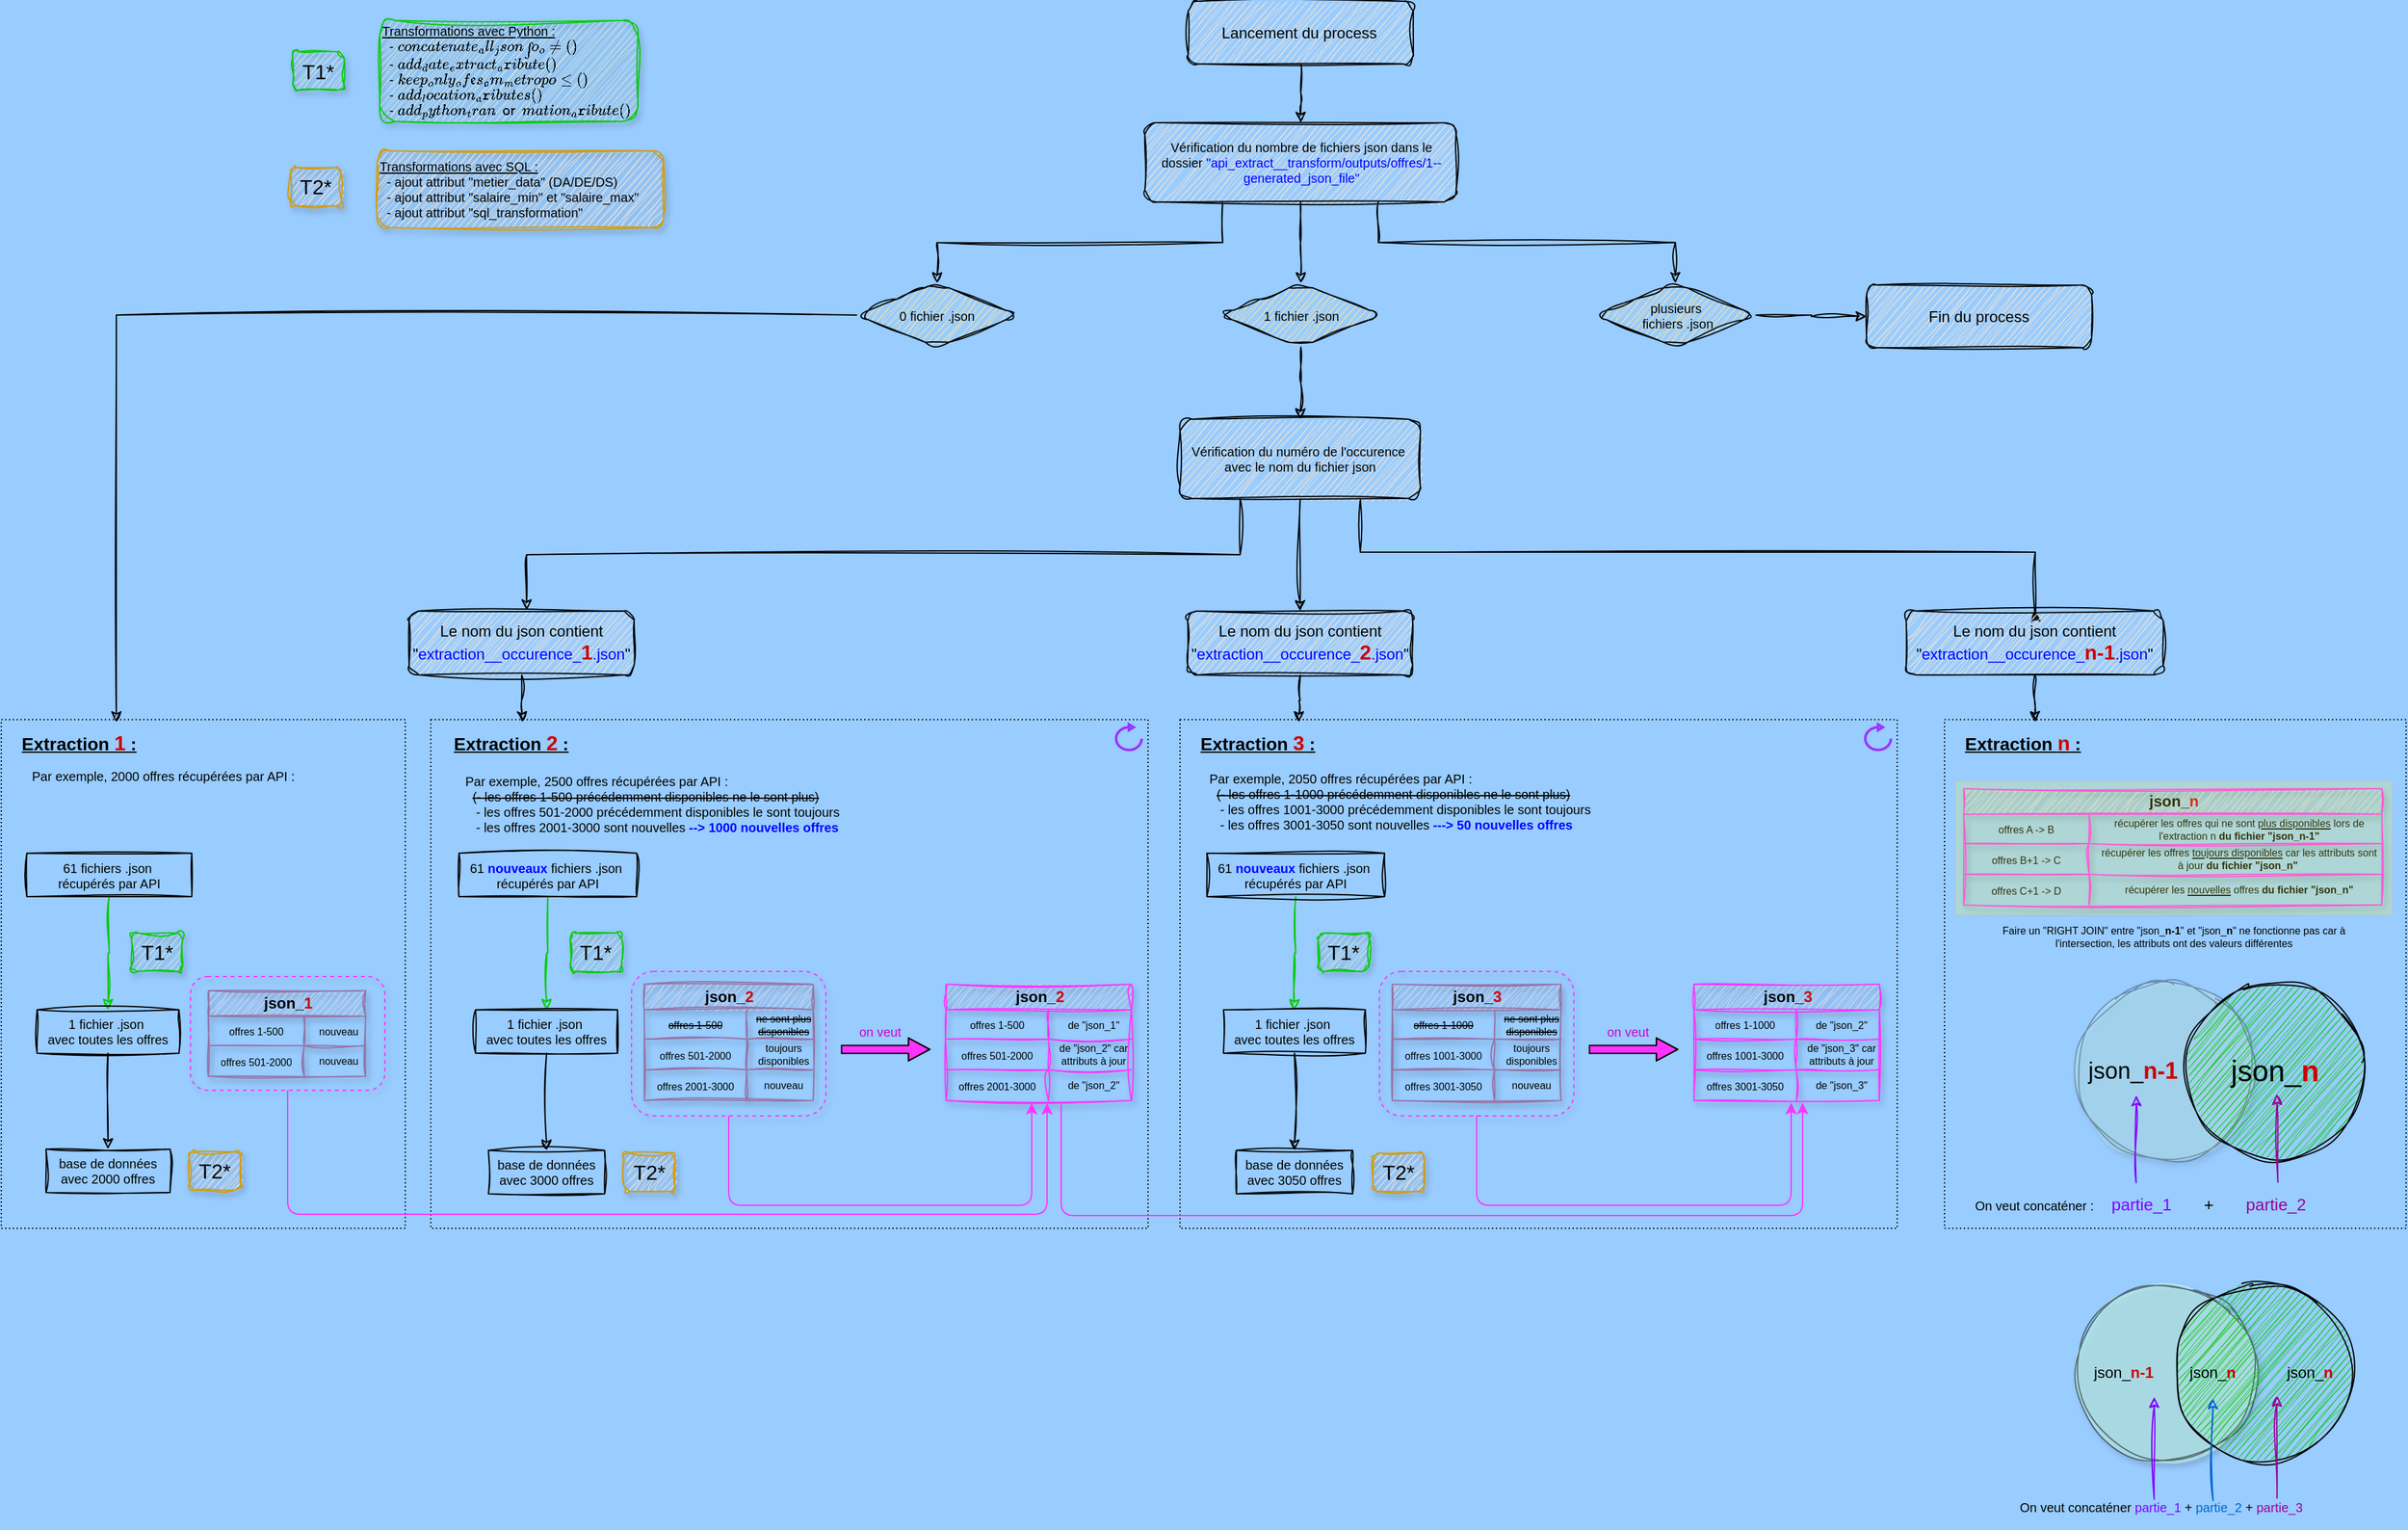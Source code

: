 <mxfile version="26.2.3">
  <diagram name="update-db" id="bgQNXmbIjB6IMPsISYZq">
    <mxGraphModel dx="6236" dy="628" grid="0" gridSize="10" guides="1" tooltips="1" connect="1" arrows="1" fold="1" page="1" pageScale="1" pageWidth="4681" pageHeight="3300" background="#99CCFF" math="0" shadow="0">
      <root>
        <mxCell id="dW5WFOGfwR0lU1UXLjn_-0" />
        <mxCell id="dW5WFOGfwR0lU1UXLjn_-1" parent="dW5WFOGfwR0lU1UXLjn_-0" />
        <mxCell id="PpwRb3DP2myml8ZpC41S-78" value="&lt;font style=&quot;&quot;&gt;&amp;nbsp; &amp;nbsp; &amp;nbsp;On veut concaténer :&amp;nbsp; &amp;nbsp; &amp;nbsp;&lt;font style=&quot;font-size: 13px;&quot;&gt;&lt;font style=&quot;color: rgb(127, 0, 255);&quot;&gt;partie_1&lt;/font&gt;&amp;nbsp; &amp;nbsp; &amp;nbsp; &amp;nbsp;+&lt;font style=&quot;color: rgb(153, 0, 153);&quot;&gt;&lt;span style=&quot;color: rgb(0, 0, 0);&quot;&gt;&amp;nbsp; &amp;nbsp; &amp;nbsp; &amp;nbsp;&lt;/span&gt;partie_2&lt;/font&gt;&lt;/font&gt;&lt;/font&gt;" style="text;html=1;align=left;verticalAlign=middle;whiteSpace=wrap;rounded=0;fontSize=10;strokeColor=none;sketch=1;curveFitting=1;jiggle=2;fillColor=none;fontColor=#000000;" vertex="1" parent="dW5WFOGfwR0lU1UXLjn_-1">
          <mxGeometry x="-2234" y="1686" width="337" height="34" as="geometry" />
        </mxCell>
        <mxCell id="PpwRb3DP2myml8ZpC41S-51" value="" style="rounded=0;whiteSpace=wrap;html=1;fillColor=none;shadow=0;fillStyle=zigzag-line;dashed=1;dashPattern=1 2;" vertex="1" parent="dW5WFOGfwR0lU1UXLjn_-1">
          <mxGeometry x="-2242" y="1324" width="361" height="398" as="geometry" />
        </mxCell>
        <mxCell id="kLFAu0C1lm46THWvdxVZ-93" value="" style="rounded=0;whiteSpace=wrap;html=1;fillColor=none;shadow=0;fillStyle=zigzag-line;dashed=1;dashPattern=1 2;" parent="dW5WFOGfwR0lU1UXLjn_-1" vertex="1">
          <mxGeometry x="-2840" y="1324" width="561" height="398" as="geometry" />
        </mxCell>
        <mxCell id="kLFAu0C1lm46THWvdxVZ-121" value="" style="rounded=1;whiteSpace=wrap;html=1;fillColor=none;shadow=1;dashed=1;strokeColor=#FF33FF;strokeWidth=1;" parent="dW5WFOGfwR0lU1UXLjn_-1" vertex="1">
          <mxGeometry x="-2684" y="1521" width="152" height="113" as="geometry" />
        </mxCell>
        <mxCell id="kLFAu0C1lm46THWvdxVZ-101" value="json_&lt;font style=&quot;color: rgb(204, 0, 0);&quot;&gt;3&lt;/font&gt;" style="shape=table;startSize=20;container=0;collapsible=0;childLayout=tableLayout;fixedRows=0;rowLines=1;fontStyle=1;align=center;resizeLast=0;html=1;sketch=1;curveFitting=1;jiggle=2;rounded=0;shadow=1;columnLines=1;swimlaneHead=1;swimlaneBody=1;horizontal=1;top=0;bottom=0;left=0;right=0;connectable=1;allowArrows=0;dropTarget=0;expand=0;editable=1;movable=1;resizable=1;rotatable=1;deletable=1;locked=0;fillColor=#e1d5e7;strokeColor=#9673a6;fontSize=12;" parent="dW5WFOGfwR0lU1UXLjn_-1" vertex="1">
          <mxGeometry x="-2674" y="1531" width="132" height="91.04" as="geometry" />
        </mxCell>
        <mxCell id="kLFAu0C1lm46THWvdxVZ-102" value="" style="shape=tableRow;horizontal=0;startSize=0;swimlaneHead=0;swimlaneBody=0;fillColor=none;collapsible=0;dropTarget=0;points=[[0,0.5],[1,0.5]];portConstraint=eastwest;top=0;left=0;right=0;bottom=0;labelBackgroundColor=none;labelBorderColor=none;" parent="kLFAu0C1lm46THWvdxVZ-101" vertex="1">
          <mxGeometry y="20" width="132" height="23" as="geometry" />
        </mxCell>
        <mxCell id="kLFAu0C1lm46THWvdxVZ-103" value="&lt;strike&gt;offres 1-1000&lt;/strike&gt;" style="shape=partialRectangle;connectable=0;fillColor=none;top=0;left=0;bottom=0;right=0;editable=1;overflow=hidden;whiteSpace=wrap;html=1;recursiveResize=1;expand=1;part=0;fixedWidth=0;comic=0;fontSize=8;textShadow=0;labelBackgroundColor=none;" parent="kLFAu0C1lm46THWvdxVZ-102" vertex="1">
          <mxGeometry width="80" height="23" as="geometry">
            <mxRectangle width="80" height="23" as="alternateBounds" />
          </mxGeometry>
        </mxCell>
        <mxCell id="kLFAu0C1lm46THWvdxVZ-104" value="&lt;strike&gt;ne sont plus disponibles&lt;/strike&gt;" style="shape=partialRectangle;connectable=0;fillColor=none;top=0;left=0;bottom=0;right=0;align=center;spacingLeft=6;overflow=hidden;whiteSpace=wrap;html=1;fontSize=8;" parent="kLFAu0C1lm46THWvdxVZ-102" vertex="1">
          <mxGeometry x="80" width="52" height="23" as="geometry">
            <mxRectangle width="52" height="23" as="alternateBounds" />
          </mxGeometry>
        </mxCell>
        <mxCell id="kLFAu0C1lm46THWvdxVZ-105" value="" style="shape=tableRow;horizontal=0;startSize=0;swimlaneHead=0;swimlaneBody=0;fillColor=none;collapsible=0;dropTarget=0;points=[[0,0.5],[1,0.5]];portConstraint=eastwest;top=0;left=0;right=0;bottom=0;" parent="kLFAu0C1lm46THWvdxVZ-101" vertex="1">
          <mxGeometry y="43" width="132" height="24" as="geometry" />
        </mxCell>
        <mxCell id="kLFAu0C1lm46THWvdxVZ-106" value="&lt;span style=&quot;font-size: 8px;&quot;&gt;offres 1001-3000&lt;/span&gt;" style="shape=partialRectangle;connectable=0;fillColor=none;top=0;left=0;bottom=0;right=0;editable=1;overflow=hidden;whiteSpace=wrap;html=1;" parent="kLFAu0C1lm46THWvdxVZ-105" vertex="1">
          <mxGeometry width="80" height="24" as="geometry">
            <mxRectangle width="80" height="24" as="alternateBounds" />
          </mxGeometry>
        </mxCell>
        <mxCell id="kLFAu0C1lm46THWvdxVZ-107" value="toujours disponibles" style="shape=partialRectangle;connectable=0;fillColor=none;top=0;left=0;bottom=0;right=0;align=center;spacingLeft=6;overflow=hidden;whiteSpace=wrap;html=1;fontSize=8;" parent="kLFAu0C1lm46THWvdxVZ-105" vertex="1">
          <mxGeometry x="80" width="52" height="24" as="geometry">
            <mxRectangle width="52" height="24" as="alternateBounds" />
          </mxGeometry>
        </mxCell>
        <mxCell id="kLFAu0C1lm46THWvdxVZ-108" value="" style="shape=tableRow;horizontal=0;startSize=0;swimlaneHead=0;swimlaneBody=0;fillColor=none;collapsible=0;dropTarget=0;points=[[0,0.5],[1,0.5]];portConstraint=eastwest;top=0;left=0;right=0;bottom=0;" parent="kLFAu0C1lm46THWvdxVZ-101" vertex="1">
          <mxGeometry y="67" width="132" height="24" as="geometry" />
        </mxCell>
        <mxCell id="kLFAu0C1lm46THWvdxVZ-109" value="&lt;span style=&quot;font-size: 8px;&quot;&gt;offres 3001-3050&lt;/span&gt;" style="shape=partialRectangle;connectable=0;fillColor=none;top=0;left=0;bottom=0;right=0;editable=1;overflow=hidden;whiteSpace=wrap;html=1;" parent="kLFAu0C1lm46THWvdxVZ-108" vertex="1">
          <mxGeometry width="80" height="24" as="geometry">
            <mxRectangle width="80" height="24" as="alternateBounds" />
          </mxGeometry>
        </mxCell>
        <mxCell id="kLFAu0C1lm46THWvdxVZ-110" value="nouveau" style="shape=partialRectangle;connectable=0;fillColor=none;top=0;left=0;bottom=0;right=0;align=center;spacingLeft=6;overflow=hidden;whiteSpace=wrap;html=1;fontSize=8;" parent="kLFAu0C1lm46THWvdxVZ-108" vertex="1">
          <mxGeometry x="80" width="52" height="24" as="geometry">
            <mxRectangle width="52" height="24" as="alternateBounds" />
          </mxGeometry>
        </mxCell>
        <mxCell id="kLFAu0C1lm46THWvdxVZ-76" value="" style="rounded=1;whiteSpace=wrap;html=1;fillColor=none;shadow=1;dashed=1;strokeColor=#FF33FF;strokeWidth=1;" parent="dW5WFOGfwR0lU1UXLjn_-1" vertex="1">
          <mxGeometry x="-3269" y="1521" width="152" height="113" as="geometry" />
        </mxCell>
        <mxCell id="kLFAu0C1lm46THWvdxVZ-75" value="" style="rounded=1;whiteSpace=wrap;html=1;fillColor=none;shadow=1;dashed=1;strokeColor=#FF33FF;strokeWidth=1;" parent="dW5WFOGfwR0lU1UXLjn_-1" vertex="1">
          <mxGeometry x="-3614" y="1525" width="152" height="89" as="geometry" />
        </mxCell>
        <mxCell id="kLFAu0C1lm46THWvdxVZ-57" value="" style="rounded=0;whiteSpace=wrap;html=1;fillColor=none;shadow=0;fillStyle=zigzag-line;dashed=1;dashPattern=1 2;" parent="dW5WFOGfwR0lU1UXLjn_-1" vertex="1">
          <mxGeometry x="-3426" y="1324" width="561" height="398" as="geometry" />
        </mxCell>
        <mxCell id="kLFAu0C1lm46THWvdxVZ-56" value="" style="rounded=0;whiteSpace=wrap;html=1;fillColor=none;shadow=0;glass=0;dashed=1;dashPattern=1 2;" parent="dW5WFOGfwR0lU1UXLjn_-1" vertex="1">
          <mxGeometry x="-3762" y="1324" width="316" height="398" as="geometry" />
        </mxCell>
        <mxCell id="dW5WFOGfwR0lU1UXLjn_-63" value="" style="html=1;verticalLabelPosition=bottom;align=center;labelBackgroundColor=#ffffff;verticalAlign=top;strokeWidth=2;strokeColor=#9933FF;shadow=0;dashed=0;shape=mxgraph.ios7.icons.reload;fillColor=none;gradientColor=default;" parent="dW5WFOGfwR0lU1UXLjn_-1" vertex="1">
          <mxGeometry x="-2890" y="1327.75" width="20" height="20" as="geometry" />
        </mxCell>
        <mxCell id="dW5WFOGfwR0lU1UXLjn_-64" style="edgeStyle=orthogonalEdgeStyle;rounded=0;orthogonalLoop=1;jettySize=auto;html=1;entryX=0.5;entryY=0;entryDx=0;entryDy=0;sketch=1;curveFitting=1;jiggle=2;strokeColor=#00CC00;" parent="dW5WFOGfwR0lU1UXLjn_-1" source="dW5WFOGfwR0lU1UXLjn_-65" target="dW5WFOGfwR0lU1UXLjn_-67" edge="1">
          <mxGeometry relative="1" as="geometry" />
        </mxCell>
        <mxCell id="dW5WFOGfwR0lU1UXLjn_-65" value="61 fichiers .json&amp;nbsp;&lt;div&gt;récupérés par API&lt;/div&gt;" style="text;html=1;align=center;verticalAlign=middle;whiteSpace=wrap;rounded=0;fontSize=10;strokeColor=default;sketch=1;curveFitting=1;jiggle=2;" parent="dW5WFOGfwR0lU1UXLjn_-1" vertex="1">
          <mxGeometry x="-3742" y="1428.5" width="129" height="34" as="geometry" />
        </mxCell>
        <mxCell id="9G4bnOQ-HruWKw_7IolX-1" style="edgeStyle=orthogonalEdgeStyle;rounded=0;orthogonalLoop=1;jettySize=auto;html=1;entryX=0.5;entryY=0;entryDx=0;entryDy=0;sketch=1;curveFitting=1;jiggle=2;" parent="dW5WFOGfwR0lU1UXLjn_-1" source="dW5WFOGfwR0lU1UXLjn_-67" target="9G4bnOQ-HruWKw_7IolX-0" edge="1">
          <mxGeometry relative="1" as="geometry" />
        </mxCell>
        <mxCell id="dW5WFOGfwR0lU1UXLjn_-67" value="1 fichier .json&amp;nbsp;&lt;div&gt;avec toutes les offres&lt;/div&gt;" style="text;html=1;align=center;verticalAlign=middle;whiteSpace=wrap;rounded=0;fontSize=10;strokeColor=default;sketch=1;curveFitting=1;jiggle=2;" parent="dW5WFOGfwR0lU1UXLjn_-1" vertex="1">
          <mxGeometry x="-3734" y="1551" width="111" height="34" as="geometry" />
        </mxCell>
        <mxCell id="dW5WFOGfwR0lU1UXLjn_-68" value="T1*" style="text;html=1;align=center;verticalAlign=middle;whiteSpace=wrap;rounded=1;fontSize=16;fillColor=#d5e8d4;strokeColor=#00CC00;sketch=1;curveFitting=1;jiggle=2;shadow=1;" parent="dW5WFOGfwR0lU1UXLjn_-1" vertex="1">
          <mxGeometry x="-3660" y="1491" width="40" height="30" as="geometry" />
        </mxCell>
        <mxCell id="9G4bnOQ-HruWKw_7IolX-0" value="base de données&lt;div&gt;avec 2000 offres&lt;/div&gt;" style="text;html=1;align=center;verticalAlign=middle;whiteSpace=wrap;rounded=0;fontSize=10;strokeColor=default;sketch=1;curveFitting=1;jiggle=2;" parent="dW5WFOGfwR0lU1UXLjn_-1" vertex="1">
          <mxGeometry x="-3727" y="1660" width="97" height="34" as="geometry" />
        </mxCell>
        <mxCell id="kLFAu0C1lm46THWvdxVZ-3" value="&lt;u&gt;Transformations avec Python :&lt;/u&gt;&lt;div&gt;&lt;div&gt;&amp;nbsp; - `concatenate_all_json_into_one()`&lt;/div&gt;&lt;div&gt;&lt;span style=&quot;background-color: transparent; color: light-dark(rgb(0, 0, 0), rgb(255, 255, 255));&quot;&gt;&amp;nbsp; - `add_date_extract_attribute()`&lt;/span&gt;&lt;/div&gt;&lt;div&gt;&lt;span style=&quot;background-color: transparent; color: light-dark(rgb(0, 0, 0), rgb(255, 255, 255));&quot;&gt;&amp;nbsp; - `keep_only_offres_from_metropole()`&lt;/span&gt;&lt;/div&gt;&lt;div&gt;&lt;span style=&quot;background-color: transparent; color: light-dark(rgb(0, 0, 0), rgb(255, 255, 255));&quot;&gt;&amp;nbsp; - `add_location_attributes()`&lt;/span&gt;&lt;/div&gt;&lt;/div&gt;&lt;div&gt;&lt;span style=&quot;background-color: transparent; color: light-dark(rgb(0, 0, 0), rgb(255, 255, 255));&quot;&gt;&amp;nbsp; - `add_python_transformation_attribute()`&lt;/span&gt;&lt;/div&gt;" style="text;html=1;align=left;verticalAlign=middle;whiteSpace=wrap;rounded=1;fontSize=10;fillColor=#d5e8d4;strokeColor=#00CC00;sketch=1;curveFitting=1;jiggle=2;shadow=1;" parent="dW5WFOGfwR0lU1UXLjn_-1" vertex="1">
          <mxGeometry x="-3466" y="777" width="202" height="79" as="geometry" />
        </mxCell>
        <mxCell id="kLFAu0C1lm46THWvdxVZ-4" value="T1*" style="text;html=1;align=center;verticalAlign=middle;whiteSpace=wrap;rounded=1;fontSize=16;fillColor=#d5e8d4;strokeColor=#00CC00;sketch=1;curveFitting=1;jiggle=2;shadow=1;" parent="dW5WFOGfwR0lU1UXLjn_-1" vertex="1">
          <mxGeometry x="-3534" y="801.5" width="40" height="30" as="geometry" />
        </mxCell>
        <mxCell id="kLFAu0C1lm46THWvdxVZ-5" value="&lt;u&gt;Transformations avec SQL :&lt;/u&gt;&lt;div&gt;&lt;div&gt;&amp;nbsp; - ajout attribut &quot;metier_data&quot; (DA/DE/DS)&lt;/div&gt;&lt;/div&gt;&lt;div&gt;&amp;nbsp; - ajout attribut &quot;salaire_min&quot; et &quot;salaire_max&quot;&lt;/div&gt;&lt;div&gt;&amp;nbsp; - ajout attribut &quot;sql_transformation&quot;&lt;/div&gt;" style="text;html=1;align=left;verticalAlign=middle;whiteSpace=wrap;rounded=1;fontSize=10;fillColor=#ffe6cc;strokeColor=#d79b00;glass=0;sketch=1;curveFitting=1;jiggle=2;shadow=1;" parent="dW5WFOGfwR0lU1UXLjn_-1" vertex="1">
          <mxGeometry x="-3468" y="879" width="224" height="60" as="geometry" />
        </mxCell>
        <mxCell id="kLFAu0C1lm46THWvdxVZ-7" value="T2*" style="text;html=1;align=center;verticalAlign=middle;whiteSpace=wrap;rounded=1;fontSize=16;fillColor=#ffe6cc;strokeColor=#d79b00;glass=0;sketch=1;curveFitting=1;jiggle=2;shadow=1;" parent="dW5WFOGfwR0lU1UXLjn_-1" vertex="1">
          <mxGeometry x="-3615" y="1662" width="40" height="30" as="geometry" />
        </mxCell>
        <mxCell id="kLFAu0C1lm46THWvdxVZ-8" value="T2*" style="text;html=1;align=center;verticalAlign=middle;whiteSpace=wrap;rounded=1;fontSize=16;fillColor=#ffe6cc;strokeColor=#d79b00;glass=0;sketch=1;curveFitting=1;jiggle=2;shadow=1;" parent="dW5WFOGfwR0lU1UXLjn_-1" vertex="1">
          <mxGeometry x="-3536" y="892" width="40" height="30" as="geometry" />
        </mxCell>
        <mxCell id="kLFAu0C1lm46THWvdxVZ-9" style="edgeStyle=orthogonalEdgeStyle;rounded=0;orthogonalLoop=1;jettySize=auto;html=1;entryX=0.5;entryY=0;entryDx=0;entryDy=0;sketch=1;curveFitting=1;jiggle=2;strokeColor=#00CC00;" parent="dW5WFOGfwR0lU1UXLjn_-1" source="kLFAu0C1lm46THWvdxVZ-10" target="kLFAu0C1lm46THWvdxVZ-13" edge="1">
          <mxGeometry relative="1" as="geometry" />
        </mxCell>
        <mxCell id="kLFAu0C1lm46THWvdxVZ-10" value="61 &lt;font style=&quot;color: rgb(0, 0, 255);&quot;&gt;&lt;b&gt;nouveaux&lt;/b&gt;&lt;/font&gt; fichiers .json&amp;nbsp;&lt;div&gt;récupérés par API&lt;/div&gt;" style="text;html=1;align=center;verticalAlign=middle;whiteSpace=wrap;rounded=0;fontSize=10;strokeColor=default;sketch=1;curveFitting=1;jiggle=2;" parent="dW5WFOGfwR0lU1UXLjn_-1" vertex="1">
          <mxGeometry x="-3404" y="1428.5" width="139" height="34" as="geometry" />
        </mxCell>
        <mxCell id="kLFAu0C1lm46THWvdxVZ-12" style="edgeStyle=orthogonalEdgeStyle;rounded=0;orthogonalLoop=1;jettySize=auto;html=1;entryX=0.5;entryY=0;entryDx=0;entryDy=0;curved=0;sketch=1;curveFitting=1;jiggle=2;" parent="dW5WFOGfwR0lU1UXLjn_-1" source="kLFAu0C1lm46THWvdxVZ-13" target="kLFAu0C1lm46THWvdxVZ-15" edge="1">
          <mxGeometry relative="1" as="geometry" />
        </mxCell>
        <mxCell id="kLFAu0C1lm46THWvdxVZ-13" value="1 fichier .json&amp;nbsp;&lt;div&gt;avec toutes les offres&lt;/div&gt;" style="text;html=1;align=center;verticalAlign=middle;whiteSpace=wrap;rounded=0;fontSize=10;strokeColor=default;sketch=1;curveFitting=1;jiggle=2;" parent="dW5WFOGfwR0lU1UXLjn_-1" vertex="1">
          <mxGeometry x="-3391" y="1551" width="111" height="34" as="geometry" />
        </mxCell>
        <mxCell id="kLFAu0C1lm46THWvdxVZ-14" value="T1*" style="text;html=1;align=center;verticalAlign=middle;whiteSpace=wrap;rounded=1;fontSize=16;fillColor=#d5e8d4;strokeColor=#00CC00;sketch=1;curveFitting=1;jiggle=2;shadow=1;" parent="dW5WFOGfwR0lU1UXLjn_-1" vertex="1">
          <mxGeometry x="-3317" y="1491" width="40" height="30" as="geometry" />
        </mxCell>
        <mxCell id="kLFAu0C1lm46THWvdxVZ-15" value="base de données avec 3000 offres" style="text;html=1;align=center;verticalAlign=middle;whiteSpace=wrap;rounded=0;fontSize=10;strokeColor=default;sketch=1;curveFitting=1;jiggle=2;" parent="dW5WFOGfwR0lU1UXLjn_-1" vertex="1">
          <mxGeometry x="-3381" y="1661" width="91" height="34" as="geometry" />
        </mxCell>
        <mxCell id="kLFAu0C1lm46THWvdxVZ-16" value="T2*" style="text;html=1;align=center;verticalAlign=middle;whiteSpace=wrap;rounded=1;fontSize=16;fillColor=#ffe6cc;strokeColor=#d79b00;glass=0;sketch=1;curveFitting=1;jiggle=2;shadow=1;" parent="dW5WFOGfwR0lU1UXLjn_-1" vertex="1">
          <mxGeometry x="-3275" y="1663" width="40" height="30" as="geometry" />
        </mxCell>
        <mxCell id="kLFAu0C1lm46THWvdxVZ-17" value="json_&lt;font style=&quot;color: rgb(204, 0, 0);&quot;&gt;1&lt;/font&gt;" style="shape=table;startSize=20;container=0;collapsible=0;childLayout=tableLayout;fixedRows=0;rowLines=1;fontStyle=1;align=center;resizeLast=0;html=1;sketch=1;curveFitting=1;jiggle=2;rounded=0;shadow=1;columnLines=1;swimlaneHead=1;swimlaneBody=1;horizontal=1;top=0;bottom=0;left=0;right=0;connectable=1;allowArrows=0;dropTarget=0;expand=0;editable=1;movable=1;resizable=1;rotatable=1;deletable=1;locked=0;fillColor=#e1d5e7;strokeColor=#9673a6;fontSize=12;" parent="dW5WFOGfwR0lU1UXLjn_-1" vertex="1">
          <mxGeometry x="-3600" y="1536" width="123" height="67.04" as="geometry" />
        </mxCell>
        <mxCell id="kLFAu0C1lm46THWvdxVZ-21" value="" style="shape=tableRow;horizontal=0;startSize=0;swimlaneHead=0;swimlaneBody=0;fillColor=none;collapsible=0;dropTarget=0;points=[[0,0.5],[1,0.5]];portConstraint=eastwest;top=0;left=0;right=0;bottom=0;" parent="kLFAu0C1lm46THWvdxVZ-17" vertex="1">
          <mxGeometry y="20" width="123" height="23" as="geometry" />
        </mxCell>
        <mxCell id="kLFAu0C1lm46THWvdxVZ-22" value="offres 1-500" style="shape=partialRectangle;connectable=0;fillColor=none;top=0;left=0;bottom=0;right=0;editable=1;overflow=hidden;whiteSpace=wrap;html=1;recursiveResize=1;expand=1;part=0;fixedWidth=0;comic=0;fontSize=8;" parent="kLFAu0C1lm46THWvdxVZ-21" vertex="1">
          <mxGeometry width="75" height="23" as="geometry">
            <mxRectangle width="75" height="23" as="alternateBounds" />
          </mxGeometry>
        </mxCell>
        <mxCell id="kLFAu0C1lm46THWvdxVZ-23" value="nouveau" style="shape=partialRectangle;connectable=0;fillColor=none;top=0;left=0;bottom=0;right=0;align=center;spacingLeft=6;overflow=hidden;whiteSpace=wrap;html=1;fontSize=8;" parent="kLFAu0C1lm46THWvdxVZ-21" vertex="1">
          <mxGeometry x="75" width="48" height="23" as="geometry">
            <mxRectangle width="48" height="23" as="alternateBounds" />
          </mxGeometry>
        </mxCell>
        <mxCell id="kLFAu0C1lm46THWvdxVZ-24" value="" style="shape=tableRow;horizontal=0;startSize=0;swimlaneHead=0;swimlaneBody=0;fillColor=none;collapsible=0;dropTarget=0;points=[[0,0.5],[1,0.5]];portConstraint=eastwest;top=0;left=0;right=0;bottom=0;" parent="kLFAu0C1lm46THWvdxVZ-17" vertex="1">
          <mxGeometry y="43" width="123" height="24" as="geometry" />
        </mxCell>
        <mxCell id="kLFAu0C1lm46THWvdxVZ-25" value="&lt;span style=&quot;font-size: 8px;&quot;&gt;offres 501-2000&lt;/span&gt;" style="shape=partialRectangle;connectable=0;fillColor=none;top=0;left=0;bottom=0;right=0;editable=1;overflow=hidden;whiteSpace=wrap;html=1;" parent="kLFAu0C1lm46THWvdxVZ-24" vertex="1">
          <mxGeometry width="75" height="24" as="geometry">
            <mxRectangle width="75" height="24" as="alternateBounds" />
          </mxGeometry>
        </mxCell>
        <mxCell id="kLFAu0C1lm46THWvdxVZ-26" value="nouveau" style="shape=partialRectangle;connectable=0;fillColor=none;top=0;left=0;bottom=0;right=0;align=center;spacingLeft=6;overflow=hidden;whiteSpace=wrap;html=1;fontSize=8;" parent="kLFAu0C1lm46THWvdxVZ-24" vertex="1">
          <mxGeometry x="75" width="48" height="24" as="geometry">
            <mxRectangle width="48" height="24" as="alternateBounds" />
          </mxGeometry>
        </mxCell>
        <mxCell id="kLFAu0C1lm46THWvdxVZ-41" value="&lt;font style=&quot;&quot;&gt;&lt;b style=&quot;&quot;&gt;&lt;u style=&quot;&quot;&gt;&lt;span style=&quot;font-size: 14px;&quot;&gt;Extraction &lt;/span&gt;&lt;font style=&quot;color: rgb(204, 0, 0); font-size: 16px;&quot;&gt;2&lt;/font&gt;&lt;span style=&quot;font-size: 14px;&quot;&gt; :&lt;/span&gt;&lt;br&gt;&lt;/u&gt;&lt;/b&gt;&lt;/font&gt;" style="text;html=1;align=left;verticalAlign=top;whiteSpace=wrap;rounded=0;fontSize=10;" parent="dW5WFOGfwR0lU1UXLjn_-1" vertex="1">
          <mxGeometry x="-3410" y="1326" width="111" height="39" as="geometry" />
        </mxCell>
        <mxCell id="kLFAu0C1lm46THWvdxVZ-42" value="&lt;div&gt;&lt;font style=&quot;&quot;&gt;&lt;b style=&quot;&quot;&gt;&lt;u style=&quot;&quot;&gt;&lt;span style=&quot;font-size: 14px;&quot;&gt;Extraction &lt;/span&gt;&lt;font style=&quot;color: rgb(204, 0, 0); font-size: 16px;&quot;&gt;1&lt;/font&gt;&lt;span style=&quot;font-size: 14px;&quot;&gt; :&lt;/span&gt;&lt;/u&gt;&lt;/b&gt;&lt;/font&gt;&lt;/div&gt;" style="text;html=1;align=left;verticalAlign=top;whiteSpace=wrap;rounded=0;fontSize=10;" parent="dW5WFOGfwR0lU1UXLjn_-1" vertex="1">
          <mxGeometry x="-3748" y="1326" width="103" height="32" as="geometry" />
        </mxCell>
        <mxCell id="kLFAu0C1lm46THWvdxVZ-43" value="json_&lt;font style=&quot;color: rgb(204, 0, 0);&quot;&gt;2&lt;/font&gt;" style="shape=table;startSize=20;container=0;collapsible=0;childLayout=tableLayout;fixedRows=0;rowLines=1;fontStyle=1;align=center;resizeLast=0;html=1;sketch=1;curveFitting=1;jiggle=2;rounded=0;shadow=1;columnLines=1;swimlaneHead=1;swimlaneBody=1;horizontal=1;top=0;bottom=0;left=0;right=0;connectable=1;allowArrows=0;dropTarget=0;expand=0;editable=1;movable=1;resizable=1;rotatable=1;deletable=1;locked=0;fillColor=#e1d5e7;strokeColor=#9673a6;fontSize=12;" parent="dW5WFOGfwR0lU1UXLjn_-1" vertex="1">
          <mxGeometry x="-3259" y="1531" width="132" height="91.04" as="geometry" />
        </mxCell>
        <mxCell id="kLFAu0C1lm46THWvdxVZ-44" value="" style="shape=tableRow;horizontal=0;startSize=0;swimlaneHead=0;swimlaneBody=0;fillColor=none;collapsible=0;dropTarget=0;points=[[0,0.5],[1,0.5]];portConstraint=eastwest;top=0;left=0;right=0;bottom=0;labelBackgroundColor=none;labelBorderColor=none;" parent="kLFAu0C1lm46THWvdxVZ-43" vertex="1">
          <mxGeometry y="20" width="132" height="23" as="geometry" />
        </mxCell>
        <mxCell id="kLFAu0C1lm46THWvdxVZ-45" value="&lt;strike&gt;offres 1-500&lt;/strike&gt;" style="shape=partialRectangle;connectable=0;fillColor=none;top=0;left=0;bottom=0;right=0;editable=1;overflow=hidden;whiteSpace=wrap;html=1;recursiveResize=1;expand=1;part=0;fixedWidth=0;comic=0;fontSize=8;textShadow=0;labelBackgroundColor=none;" parent="kLFAu0C1lm46THWvdxVZ-44" vertex="1">
          <mxGeometry width="80" height="23" as="geometry">
            <mxRectangle width="80" height="23" as="alternateBounds" />
          </mxGeometry>
        </mxCell>
        <mxCell id="kLFAu0C1lm46THWvdxVZ-46" value="&lt;strike&gt;ne sont plus disponibles&lt;/strike&gt;" style="shape=partialRectangle;connectable=0;fillColor=none;top=0;left=0;bottom=0;right=0;align=center;spacingLeft=6;overflow=hidden;whiteSpace=wrap;html=1;fontSize=8;" parent="kLFAu0C1lm46THWvdxVZ-44" vertex="1">
          <mxGeometry x="80" width="52" height="23" as="geometry">
            <mxRectangle width="52" height="23" as="alternateBounds" />
          </mxGeometry>
        </mxCell>
        <mxCell id="kLFAu0C1lm46THWvdxVZ-47" value="" style="shape=tableRow;horizontal=0;startSize=0;swimlaneHead=0;swimlaneBody=0;fillColor=none;collapsible=0;dropTarget=0;points=[[0,0.5],[1,0.5]];portConstraint=eastwest;top=0;left=0;right=0;bottom=0;" parent="kLFAu0C1lm46THWvdxVZ-43" vertex="1">
          <mxGeometry y="43" width="132" height="24" as="geometry" />
        </mxCell>
        <mxCell id="kLFAu0C1lm46THWvdxVZ-48" value="&lt;span style=&quot;font-size: 8px;&quot;&gt;offres 501-2000&lt;/span&gt;" style="shape=partialRectangle;connectable=0;fillColor=none;top=0;left=0;bottom=0;right=0;editable=1;overflow=hidden;whiteSpace=wrap;html=1;" parent="kLFAu0C1lm46THWvdxVZ-47" vertex="1">
          <mxGeometry width="80" height="24" as="geometry">
            <mxRectangle width="80" height="24" as="alternateBounds" />
          </mxGeometry>
        </mxCell>
        <mxCell id="kLFAu0C1lm46THWvdxVZ-49" value="toujours disponibles" style="shape=partialRectangle;connectable=0;fillColor=none;top=0;left=0;bottom=0;right=0;align=center;spacingLeft=6;overflow=hidden;whiteSpace=wrap;html=1;fontSize=8;" parent="kLFAu0C1lm46THWvdxVZ-47" vertex="1">
          <mxGeometry x="80" width="52" height="24" as="geometry">
            <mxRectangle width="52" height="24" as="alternateBounds" />
          </mxGeometry>
        </mxCell>
        <mxCell id="kLFAu0C1lm46THWvdxVZ-53" value="" style="shape=tableRow;horizontal=0;startSize=0;swimlaneHead=0;swimlaneBody=0;fillColor=none;collapsible=0;dropTarget=0;points=[[0,0.5],[1,0.5]];portConstraint=eastwest;top=0;left=0;right=0;bottom=0;" parent="kLFAu0C1lm46THWvdxVZ-43" vertex="1">
          <mxGeometry y="67" width="132" height="24" as="geometry" />
        </mxCell>
        <mxCell id="kLFAu0C1lm46THWvdxVZ-54" value="&lt;span style=&quot;font-size: 8px;&quot;&gt;offres 2001-3000&lt;/span&gt;" style="shape=partialRectangle;connectable=0;fillColor=none;top=0;left=0;bottom=0;right=0;editable=1;overflow=hidden;whiteSpace=wrap;html=1;" parent="kLFAu0C1lm46THWvdxVZ-53" vertex="1">
          <mxGeometry width="80" height="24" as="geometry">
            <mxRectangle width="80" height="24" as="alternateBounds" />
          </mxGeometry>
        </mxCell>
        <mxCell id="kLFAu0C1lm46THWvdxVZ-55" value="nouveau" style="shape=partialRectangle;connectable=0;fillColor=none;top=0;left=0;bottom=0;right=0;align=center;spacingLeft=6;overflow=hidden;whiteSpace=wrap;html=1;fontSize=8;" parent="kLFAu0C1lm46THWvdxVZ-53" vertex="1">
          <mxGeometry x="80" width="52" height="24" as="geometry">
            <mxRectangle width="52" height="24" as="alternateBounds" />
          </mxGeometry>
        </mxCell>
        <mxCell id="kLFAu0C1lm46THWvdxVZ-58" value="json_&lt;font style=&quot;color: rgb(204, 0, 0);&quot;&gt;2&lt;/font&gt;" style="shape=table;startSize=20;container=0;collapsible=0;childLayout=tableLayout;fixedRows=0;rowLines=1;fontStyle=1;align=center;resizeLast=0;html=1;sketch=1;curveFitting=1;jiggle=2;rounded=0;shadow=1;columnLines=1;swimlaneHead=1;swimlaneBody=1;horizontal=1;top=0;bottom=0;left=0;right=0;connectable=1;allowArrows=0;dropTarget=0;expand=0;editable=1;movable=1;resizable=1;rotatable=1;deletable=1;locked=0;fillColor=#e1d5e7;strokeColor=#FF33FF;fontSize=12;" parent="dW5WFOGfwR0lU1UXLjn_-1" vertex="1">
          <mxGeometry x="-3023" y="1531" width="145" height="91.04" as="geometry" />
        </mxCell>
        <mxCell id="kLFAu0C1lm46THWvdxVZ-59" value="" style="shape=tableRow;horizontal=0;startSize=0;swimlaneHead=0;swimlaneBody=0;fillColor=none;collapsible=0;dropTarget=0;points=[[0,0.5],[1,0.5]];portConstraint=eastwest;top=0;left=0;right=0;bottom=0;labelBackgroundColor=none;labelBorderColor=none;" parent="kLFAu0C1lm46THWvdxVZ-58" vertex="1">
          <mxGeometry y="20" width="145" height="23" as="geometry" />
        </mxCell>
        <mxCell id="kLFAu0C1lm46THWvdxVZ-60" value="offres 1-500" style="shape=partialRectangle;connectable=0;fillColor=none;top=0;left=0;bottom=0;right=0;editable=1;overflow=hidden;whiteSpace=wrap;html=1;recursiveResize=1;expand=1;part=0;fixedWidth=0;comic=0;fontSize=8;textShadow=0;labelBackgroundColor=none;" parent="kLFAu0C1lm46THWvdxVZ-59" vertex="1">
          <mxGeometry width="80" height="23" as="geometry">
            <mxRectangle width="80" height="23" as="alternateBounds" />
          </mxGeometry>
        </mxCell>
        <mxCell id="kLFAu0C1lm46THWvdxVZ-61" value="de &quot;json_1&quot;" style="shape=partialRectangle;connectable=0;fillColor=none;top=0;left=0;bottom=0;right=0;align=center;spacingLeft=6;overflow=hidden;whiteSpace=wrap;html=1;fontSize=8;" parent="kLFAu0C1lm46THWvdxVZ-59" vertex="1">
          <mxGeometry x="80" width="65" height="23" as="geometry">
            <mxRectangle width="65" height="23" as="alternateBounds" />
          </mxGeometry>
        </mxCell>
        <mxCell id="kLFAu0C1lm46THWvdxVZ-62" value="" style="shape=tableRow;horizontal=0;startSize=0;swimlaneHead=0;swimlaneBody=0;fillColor=none;collapsible=0;dropTarget=0;points=[[0,0.5],[1,0.5]];portConstraint=eastwest;top=0;left=0;right=0;bottom=0;" parent="kLFAu0C1lm46THWvdxVZ-58" vertex="1">
          <mxGeometry y="43" width="145" height="24" as="geometry" />
        </mxCell>
        <mxCell id="kLFAu0C1lm46THWvdxVZ-63" value="&lt;span style=&quot;font-size: 8px;&quot;&gt;offres 501-2000&lt;/span&gt;" style="shape=partialRectangle;connectable=0;fillColor=none;top=0;left=0;bottom=0;right=0;editable=1;overflow=hidden;whiteSpace=wrap;html=1;" parent="kLFAu0C1lm46THWvdxVZ-62" vertex="1">
          <mxGeometry width="80" height="24" as="geometry">
            <mxRectangle width="80" height="24" as="alternateBounds" />
          </mxGeometry>
        </mxCell>
        <mxCell id="kLFAu0C1lm46THWvdxVZ-64" value="de &quot;json_2&quot;&amp;nbsp;&lt;span style=&quot;background-color: transparent; color: light-dark(rgb(0, 0, 0), rgb(255, 255, 255));&quot;&gt;car attributs à jour&lt;/span&gt;" style="shape=partialRectangle;connectable=0;fillColor=none;top=0;left=0;bottom=0;right=0;align=center;spacingLeft=6;overflow=hidden;whiteSpace=wrap;html=1;fontSize=8;" parent="kLFAu0C1lm46THWvdxVZ-62" vertex="1">
          <mxGeometry x="80" width="65" height="24" as="geometry">
            <mxRectangle width="65" height="24" as="alternateBounds" />
          </mxGeometry>
        </mxCell>
        <mxCell id="kLFAu0C1lm46THWvdxVZ-65" value="" style="shape=tableRow;horizontal=0;startSize=0;swimlaneHead=0;swimlaneBody=0;fillColor=none;collapsible=0;dropTarget=0;points=[[0,0.5],[1,0.5]];portConstraint=eastwest;top=0;left=0;right=0;bottom=0;" parent="kLFAu0C1lm46THWvdxVZ-58" vertex="1">
          <mxGeometry y="67" width="145" height="24" as="geometry" />
        </mxCell>
        <mxCell id="kLFAu0C1lm46THWvdxVZ-66" value="&lt;span style=&quot;font-size: 8px;&quot;&gt;offres 2001-3000&lt;/span&gt;" style="shape=partialRectangle;connectable=0;fillColor=none;top=0;left=0;bottom=0;right=0;editable=1;overflow=hidden;whiteSpace=wrap;html=1;" parent="kLFAu0C1lm46THWvdxVZ-65" vertex="1">
          <mxGeometry width="80" height="24" as="geometry">
            <mxRectangle width="80" height="24" as="alternateBounds" />
          </mxGeometry>
        </mxCell>
        <mxCell id="kLFAu0C1lm46THWvdxVZ-67" value="de &quot;json_2&quot;" style="shape=partialRectangle;connectable=0;fillColor=none;top=0;left=0;bottom=0;right=0;align=center;spacingLeft=6;overflow=hidden;whiteSpace=wrap;html=1;fontSize=8;" parent="kLFAu0C1lm46THWvdxVZ-65" vertex="1">
          <mxGeometry x="80" width="65" height="24" as="geometry">
            <mxRectangle width="65" height="24" as="alternateBounds" />
          </mxGeometry>
        </mxCell>
        <mxCell id="kLFAu0C1lm46THWvdxVZ-81" style="edgeStyle=orthogonalEdgeStyle;rounded=1;orthogonalLoop=1;jettySize=auto;html=1;exitX=0.5;exitY=1;exitDx=0;exitDy=0;curved=0;strokeColor=#FF33FF;" parent="dW5WFOGfwR0lU1UXLjn_-1" source="kLFAu0C1lm46THWvdxVZ-76" edge="1">
          <mxGeometry relative="1" as="geometry">
            <mxPoint x="-2956" y="1624" as="targetPoint" />
            <Array as="points">
              <mxPoint x="-3193" y="1704" />
              <mxPoint x="-2956" y="1704" />
              <mxPoint x="-2956" y="1624" />
            </Array>
          </mxGeometry>
        </mxCell>
        <mxCell id="kLFAu0C1lm46THWvdxVZ-83" style="edgeStyle=orthogonalEdgeStyle;rounded=1;orthogonalLoop=1;jettySize=auto;html=1;entryX=0.859;entryY=0.754;entryDx=0;entryDy=0;entryPerimeter=0;curved=0;exitX=0.5;exitY=1;exitDx=0;exitDy=0;strokeColor=#FF33FF;" parent="dW5WFOGfwR0lU1UXLjn_-1" source="kLFAu0C1lm46THWvdxVZ-75" target="kLFAu0C1lm46THWvdxVZ-57" edge="1">
          <mxGeometry relative="1" as="geometry">
            <mxPoint x="-3580.98" y="1614.001" as="sourcePoint" />
            <mxPoint x="-2971.125" y="1625.306" as="targetPoint" />
            <Array as="points">
              <mxPoint x="-3538" y="1711" />
              <mxPoint x="-2944" y="1711" />
              <mxPoint x="-2944" y="1624" />
            </Array>
          </mxGeometry>
        </mxCell>
        <mxCell id="kLFAu0C1lm46THWvdxVZ-84" value="" style="shape=flexArrow;endArrow=classic;html=1;rounded=0;endWidth=10.465;endSize=5.212;width=6.296;fillColor=#FF33FF;" parent="dW5WFOGfwR0lU1UXLjn_-1" edge="1">
          <mxGeometry width="50" height="50" relative="1" as="geometry">
            <mxPoint x="-3105.25" y="1582" as="sourcePoint" />
            <mxPoint x="-3035.25" y="1582" as="targetPoint" />
            <Array as="points">
              <mxPoint x="-3094.25" y="1582" />
              <mxPoint x="-3073.25" y="1582" />
            </Array>
          </mxGeometry>
        </mxCell>
        <mxCell id="kLFAu0C1lm46THWvdxVZ-88" value="&lt;font style=&quot;color: rgb(204, 0, 204);&quot;&gt;on veut&lt;/font&gt;" style="text;html=1;align=center;verticalAlign=middle;whiteSpace=wrap;rounded=0;fontSize=10;strokeColor=none;sketch=1;curveFitting=1;jiggle=2;fillColor=none;" parent="dW5WFOGfwR0lU1UXLjn_-1" vertex="1">
          <mxGeometry x="-3100" y="1551" width="51" height="34" as="geometry" />
        </mxCell>
        <mxCell id="kLFAu0C1lm46THWvdxVZ-89" style="edgeStyle=orthogonalEdgeStyle;rounded=0;orthogonalLoop=1;jettySize=auto;html=1;entryX=0.5;entryY=0;entryDx=0;entryDy=0;sketch=1;curveFitting=1;jiggle=2;strokeColor=#00CC00;" parent="dW5WFOGfwR0lU1UXLjn_-1" source="kLFAu0C1lm46THWvdxVZ-95" target="kLFAu0C1lm46THWvdxVZ-96" edge="1">
          <mxGeometry relative="1" as="geometry" />
        </mxCell>
        <mxCell id="kLFAu0C1lm46THWvdxVZ-90" style="edgeStyle=orthogonalEdgeStyle;rounded=0;orthogonalLoop=1;jettySize=auto;html=1;entryX=0.5;entryY=0;entryDx=0;entryDy=0;sketch=1;curveFitting=1;jiggle=2;" parent="dW5WFOGfwR0lU1UXLjn_-1" source="kLFAu0C1lm46THWvdxVZ-96" target="kLFAu0C1lm46THWvdxVZ-98" edge="1">
          <mxGeometry relative="1" as="geometry" />
        </mxCell>
        <mxCell id="kLFAu0C1lm46THWvdxVZ-91" style="edgeStyle=orthogonalEdgeStyle;rounded=1;orthogonalLoop=1;jettySize=auto;html=1;exitX=0.5;exitY=1;exitDx=0;exitDy=0;curved=0;strokeColor=#FF33FF;entryX=0.521;entryY=1.08;entryDx=0;entryDy=0;entryPerimeter=0;" parent="dW5WFOGfwR0lU1UXLjn_-1" source="kLFAu0C1lm46THWvdxVZ-121" target="kLFAu0C1lm46THWvdxVZ-118" edge="1">
          <mxGeometry relative="1" as="geometry">
            <mxPoint x="-2382" y="1625" as="targetPoint" />
            <Array as="points">
              <mxPoint x="-2608" y="1704" />
              <mxPoint x="-2362" y="1704" />
              <mxPoint x="-2362" y="1624" />
            </Array>
          </mxGeometry>
        </mxCell>
        <mxCell id="kLFAu0C1lm46THWvdxVZ-92" value="" style="shape=flexArrow;endArrow=classic;html=1;rounded=0;endWidth=10.465;endSize=5.212;width=6.296;fillColor=#FF33FF;" parent="dW5WFOGfwR0lU1UXLjn_-1" edge="1">
          <mxGeometry width="50" height="50" relative="1" as="geometry">
            <mxPoint x="-2520.25" y="1582" as="sourcePoint" />
            <mxPoint x="-2450.25" y="1582" as="targetPoint" />
            <Array as="points">
              <mxPoint x="-2509.25" y="1582" />
              <mxPoint x="-2488.25" y="1582" />
            </Array>
          </mxGeometry>
        </mxCell>
        <mxCell id="kLFAu0C1lm46THWvdxVZ-94" value="" style="html=1;verticalLabelPosition=bottom;align=center;labelBackgroundColor=#ffffff;verticalAlign=top;strokeWidth=2;strokeColor=#9933FF;shadow=0;dashed=0;shape=mxgraph.ios7.icons.reload;fillColor=none;gradientColor=default;" parent="dW5WFOGfwR0lU1UXLjn_-1" vertex="1">
          <mxGeometry x="-2304" y="1327.75" width="20" height="20" as="geometry" />
        </mxCell>
        <mxCell id="kLFAu0C1lm46THWvdxVZ-95" value="61 &lt;font style=&quot;color: rgb(0, 0, 255);&quot;&gt;&lt;b&gt;nouveaux&lt;/b&gt;&lt;/font&gt; fichiers .json&amp;nbsp;&lt;div&gt;récupérés par API&lt;/div&gt;" style="text;html=1;align=center;verticalAlign=middle;whiteSpace=wrap;rounded=0;fontSize=10;strokeColor=default;sketch=1;curveFitting=1;jiggle=2;" parent="dW5WFOGfwR0lU1UXLjn_-1" vertex="1">
          <mxGeometry x="-2819" y="1428.5" width="139" height="34" as="geometry" />
        </mxCell>
        <mxCell id="kLFAu0C1lm46THWvdxVZ-96" value="1 fichier .json&amp;nbsp;&lt;div&gt;avec toutes les offres&lt;/div&gt;" style="text;html=1;align=center;verticalAlign=middle;whiteSpace=wrap;rounded=0;fontSize=10;strokeColor=default;sketch=1;curveFitting=1;jiggle=2;" parent="dW5WFOGfwR0lU1UXLjn_-1" vertex="1">
          <mxGeometry x="-2806" y="1551" width="111" height="34" as="geometry" />
        </mxCell>
        <mxCell id="kLFAu0C1lm46THWvdxVZ-97" value="T1*" style="text;html=1;align=center;verticalAlign=middle;whiteSpace=wrap;rounded=1;fontSize=16;fillColor=#d5e8d4;strokeColor=#00CC00;sketch=1;curveFitting=1;jiggle=2;shadow=1;" parent="dW5WFOGfwR0lU1UXLjn_-1" vertex="1">
          <mxGeometry x="-2732" y="1491" width="40" height="30" as="geometry" />
        </mxCell>
        <mxCell id="kLFAu0C1lm46THWvdxVZ-98" value="base de données avec 3050 offres" style="text;html=1;align=center;verticalAlign=middle;whiteSpace=wrap;rounded=0;fontSize=10;strokeColor=default;sketch=1;curveFitting=1;jiggle=2;" parent="dW5WFOGfwR0lU1UXLjn_-1" vertex="1">
          <mxGeometry x="-2796" y="1661" width="91" height="34" as="geometry" />
        </mxCell>
        <mxCell id="kLFAu0C1lm46THWvdxVZ-99" value="T2*" style="text;html=1;align=center;verticalAlign=middle;whiteSpace=wrap;rounded=1;fontSize=16;fillColor=#ffe6cc;strokeColor=#d79b00;glass=0;sketch=1;curveFitting=1;jiggle=2;shadow=1;" parent="dW5WFOGfwR0lU1UXLjn_-1" vertex="1">
          <mxGeometry x="-2689" y="1663" width="40" height="30" as="geometry" />
        </mxCell>
        <mxCell id="kLFAu0C1lm46THWvdxVZ-100" value="&lt;div&gt;&lt;font style=&quot;&quot;&gt;&lt;b style=&quot;&quot;&gt;&lt;u style=&quot;&quot;&gt;&lt;span style=&quot;font-size: 14px;&quot;&gt;Extraction &lt;/span&gt;&lt;font style=&quot;color: rgb(204, 0, 0); font-size: 16px;&quot;&gt;3&lt;/font&gt;&lt;span style=&quot;font-size: 14px;&quot;&gt; :&lt;/span&gt;&lt;/u&gt;&lt;/b&gt;&lt;/font&gt;&lt;/div&gt;" style="text;html=1;align=left;verticalAlign=top;whiteSpace=wrap;rounded=0;fontSize=10;" parent="dW5WFOGfwR0lU1UXLjn_-1" vertex="1">
          <mxGeometry x="-2826" y="1326" width="158" height="27" as="geometry" />
        </mxCell>
        <mxCell id="kLFAu0C1lm46THWvdxVZ-111" value="json_&lt;font style=&quot;color: rgb(204, 0, 0);&quot;&gt;3&lt;/font&gt;" style="shape=table;startSize=20;container=0;collapsible=0;childLayout=tableLayout;fixedRows=0;rowLines=1;fontStyle=1;align=center;resizeLast=0;html=1;sketch=1;curveFitting=1;jiggle=2;rounded=0;shadow=1;columnLines=1;swimlaneHead=1;swimlaneBody=1;horizontal=1;top=0;bottom=0;left=0;right=0;connectable=1;allowArrows=0;dropTarget=0;expand=0;editable=1;movable=1;resizable=1;rotatable=1;deletable=1;locked=0;fillColor=#e1d5e7;strokeColor=#FF33FF;fontSize=12;" parent="dW5WFOGfwR0lU1UXLjn_-1" vertex="1">
          <mxGeometry x="-2438" y="1531" width="145" height="91.04" as="geometry" />
        </mxCell>
        <mxCell id="kLFAu0C1lm46THWvdxVZ-112" value="" style="shape=tableRow;horizontal=0;startSize=0;swimlaneHead=0;swimlaneBody=0;fillColor=none;collapsible=0;dropTarget=0;points=[[0,0.5],[1,0.5]];portConstraint=eastwest;top=0;left=0;right=0;bottom=0;labelBackgroundColor=none;labelBorderColor=none;" parent="kLFAu0C1lm46THWvdxVZ-111" vertex="1">
          <mxGeometry y="20" width="145" height="23" as="geometry" />
        </mxCell>
        <mxCell id="kLFAu0C1lm46THWvdxVZ-113" value="offres 1-1000" style="shape=partialRectangle;connectable=0;fillColor=none;top=0;left=0;bottom=0;right=0;editable=1;overflow=hidden;whiteSpace=wrap;html=1;recursiveResize=1;expand=1;part=0;fixedWidth=0;comic=0;fontSize=8;textShadow=0;labelBackgroundColor=none;" parent="kLFAu0C1lm46THWvdxVZ-112" vertex="1">
          <mxGeometry width="80" height="23" as="geometry">
            <mxRectangle width="80" height="23" as="alternateBounds" />
          </mxGeometry>
        </mxCell>
        <mxCell id="kLFAu0C1lm46THWvdxVZ-114" value="de &quot;json_2&quot;" style="shape=partialRectangle;connectable=0;fillColor=none;top=0;left=0;bottom=0;right=0;align=center;spacingLeft=6;overflow=hidden;whiteSpace=wrap;html=1;fontSize=8;" parent="kLFAu0C1lm46THWvdxVZ-112" vertex="1">
          <mxGeometry x="80" width="65" height="23" as="geometry">
            <mxRectangle width="65" height="23" as="alternateBounds" />
          </mxGeometry>
        </mxCell>
        <mxCell id="kLFAu0C1lm46THWvdxVZ-115" value="" style="shape=tableRow;horizontal=0;startSize=0;swimlaneHead=0;swimlaneBody=0;fillColor=none;collapsible=0;dropTarget=0;points=[[0,0.5],[1,0.5]];portConstraint=eastwest;top=0;left=0;right=0;bottom=0;" parent="kLFAu0C1lm46THWvdxVZ-111" vertex="1">
          <mxGeometry y="43" width="145" height="24" as="geometry" />
        </mxCell>
        <mxCell id="kLFAu0C1lm46THWvdxVZ-116" value="&lt;span style=&quot;font-size: 8px;&quot;&gt;offres 1001-3000&lt;/span&gt;" style="shape=partialRectangle;connectable=0;fillColor=none;top=0;left=0;bottom=0;right=0;editable=1;overflow=hidden;whiteSpace=wrap;html=1;" parent="kLFAu0C1lm46THWvdxVZ-115" vertex="1">
          <mxGeometry width="80" height="24" as="geometry">
            <mxRectangle width="80" height="24" as="alternateBounds" />
          </mxGeometry>
        </mxCell>
        <mxCell id="kLFAu0C1lm46THWvdxVZ-117" value="de &quot;json_3&quot; car attributs à jour" style="shape=partialRectangle;connectable=0;fillColor=none;top=0;left=0;bottom=0;right=0;align=center;spacingLeft=6;overflow=hidden;whiteSpace=wrap;html=1;fontSize=8;" parent="kLFAu0C1lm46THWvdxVZ-115" vertex="1">
          <mxGeometry x="80" width="65" height="24" as="geometry">
            <mxRectangle width="65" height="24" as="alternateBounds" />
          </mxGeometry>
        </mxCell>
        <mxCell id="kLFAu0C1lm46THWvdxVZ-118" value="" style="shape=tableRow;horizontal=0;startSize=0;swimlaneHead=0;swimlaneBody=0;fillColor=none;collapsible=0;dropTarget=0;points=[[0,0.5],[1,0.5]];portConstraint=eastwest;top=0;left=0;right=0;bottom=0;" parent="kLFAu0C1lm46THWvdxVZ-111" vertex="1">
          <mxGeometry y="67" width="145" height="24" as="geometry" />
        </mxCell>
        <mxCell id="kLFAu0C1lm46THWvdxVZ-119" value="&lt;span style=&quot;font-size: 8px;&quot;&gt;offres 3001-3050&lt;/span&gt;" style="shape=partialRectangle;connectable=0;fillColor=none;top=0;left=0;bottom=0;right=0;editable=1;overflow=hidden;whiteSpace=wrap;html=1;" parent="kLFAu0C1lm46THWvdxVZ-118" vertex="1">
          <mxGeometry width="80" height="24" as="geometry">
            <mxRectangle width="80" height="24" as="alternateBounds" />
          </mxGeometry>
        </mxCell>
        <mxCell id="kLFAu0C1lm46THWvdxVZ-120" value="de &quot;json_3&quot;" style="shape=partialRectangle;connectable=0;fillColor=none;top=0;left=0;bottom=0;right=0;align=center;spacingLeft=6;overflow=hidden;whiteSpace=wrap;html=1;fontSize=8;" parent="kLFAu0C1lm46THWvdxVZ-118" vertex="1">
          <mxGeometry x="80" width="65" height="24" as="geometry">
            <mxRectangle width="65" height="24" as="alternateBounds" />
          </mxGeometry>
        </mxCell>
        <mxCell id="kLFAu0C1lm46THWvdxVZ-123" value="&lt;font style=&quot;color: rgb(204, 0, 204);&quot;&gt;on veut&lt;/font&gt;" style="text;html=1;align=center;verticalAlign=middle;whiteSpace=wrap;rounded=0;fontSize=10;strokeColor=none;sketch=1;curveFitting=1;jiggle=2;fillColor=none;" parent="dW5WFOGfwR0lU1UXLjn_-1" vertex="1">
          <mxGeometry x="-2515" y="1551" width="51" height="34" as="geometry" />
        </mxCell>
        <mxCell id="kLFAu0C1lm46THWvdxVZ-125" value="&lt;div&gt;&lt;font style=&quot;&quot;&gt;&lt;b style=&quot;&quot;&gt;&lt;u style=&quot;&quot;&gt;&lt;span style=&quot;font-size: 14px;&quot;&gt;Extraction &lt;/span&gt;&lt;font style=&quot;color: rgb(204, 0, 0); font-size: 16px;&quot;&gt;n&lt;/font&gt;&lt;span style=&quot;font-size: 14px;&quot;&gt; :&lt;/span&gt;&lt;/u&gt;&lt;/b&gt;&lt;/font&gt;&lt;/div&gt;" style="text;html=1;align=left;verticalAlign=top;whiteSpace=wrap;rounded=0;fontSize=10;" parent="dW5WFOGfwR0lU1UXLjn_-1" vertex="1">
          <mxGeometry x="-2228" y="1326" width="114" height="35" as="geometry" />
        </mxCell>
        <mxCell id="kLFAu0C1lm46THWvdxVZ-127" style="edgeStyle=orthogonalEdgeStyle;rounded=1;orthogonalLoop=1;jettySize=auto;html=1;entryX=0.586;entryY=1.074;entryDx=0;entryDy=0;entryPerimeter=0;curved=0;strokeColor=#FF33FF;" parent="dW5WFOGfwR0lU1UXLjn_-1" target="kLFAu0C1lm46THWvdxVZ-118" edge="1">
          <mxGeometry relative="1" as="geometry">
            <mxPoint x="-2933" y="1625" as="sourcePoint" />
            <mxPoint x="-2336" y="1635" as="targetPoint" />
            <Array as="points">
              <mxPoint x="-2933" y="1625" />
              <mxPoint x="-2933" y="1712" />
              <mxPoint x="-2353" y="1712" />
            </Array>
          </mxGeometry>
        </mxCell>
        <mxCell id="PpwRb3DP2myml8ZpC41S-6" value="&lt;div style=&quot;font-size: 10px;&quot;&gt;&lt;font style=&quot;color: rgb(0, 0, 0);&quot;&gt;1 fichier .json&lt;/font&gt;&lt;/div&gt;" style="rhombus;whiteSpace=wrap;html=1;fillColor=#FFE599;gradientColor=none;rounded=1;sketch=1;curveFitting=1;jiggle=2;" vertex="1" parent="dW5WFOGfwR0lU1UXLjn_-1">
          <mxGeometry x="-2808.5" y="982.5" width="126" height="50" as="geometry" />
        </mxCell>
        <mxCell id="PpwRb3DP2myml8ZpC41S-14" value="" style="edgeStyle=orthogonalEdgeStyle;rounded=0;orthogonalLoop=1;jettySize=auto;html=1;sketch=1;curveFitting=1;jiggle=2;entryX=0.5;entryY=0;entryDx=0;entryDy=0;" edge="1" parent="dW5WFOGfwR0lU1UXLjn_-1" source="PpwRb3DP2myml8ZpC41S-6" target="PpwRb3DP2myml8ZpC41S-44">
          <mxGeometry relative="1" as="geometry">
            <mxPoint x="-2969" y="1532" as="sourcePoint" />
            <mxPoint x="-2746" y="1084" as="targetPoint" />
          </mxGeometry>
        </mxCell>
        <mxCell id="PpwRb3DP2myml8ZpC41S-19" value="&lt;div&gt;&lt;span style=&quot;background-color: transparent; color: light-dark(rgb(0, 0, 0), rgb(255, 255, 255));&quot;&gt;Par exemple,&amp;nbsp;2000 offres récupérées par API :&lt;/span&gt;&lt;/div&gt;" style="text;html=1;align=left;verticalAlign=top;whiteSpace=wrap;rounded=0;fontSize=10;" vertex="1" parent="dW5WFOGfwR0lU1UXLjn_-1">
          <mxGeometry x="-3740" y="1356" width="249" height="48" as="geometry" />
        </mxCell>
        <mxCell id="PpwRb3DP2myml8ZpC41S-20" value="&lt;div&gt;&lt;span style=&quot;background-color: transparent; color: light-dark(rgb(0, 0, 0), rgb(255, 255, 255));&quot;&gt;Par exemple, 2500 offres récupérées par API :&lt;/span&gt;&lt;/div&gt;&lt;div&gt;&amp;nbsp; &lt;strike&gt;(- les offres 1-500 précédemment disponibles ne le sont plus)&lt;/strike&gt;&lt;/div&gt;&lt;div&gt;&amp;nbsp; &amp;nbsp;- les offres 501-2000 précédemment disponibles le sont toujours&lt;/div&gt;&lt;div&gt;&amp;nbsp; &amp;nbsp;- les offres 2001-3000 sont nouvelles &lt;font style=&quot;color: rgb(0, 0, 255);&quot;&gt;&lt;b&gt;--&amp;gt; 1000 nouvelles offres&lt;/b&gt;&lt;/font&gt;&lt;/div&gt;" style="text;html=1;align=left;verticalAlign=top;whiteSpace=wrap;rounded=0;fontSize=10;" vertex="1" parent="dW5WFOGfwR0lU1UXLjn_-1">
          <mxGeometry x="-3401" y="1360" width="327" height="88" as="geometry" />
        </mxCell>
        <mxCell id="PpwRb3DP2myml8ZpC41S-21" value="&lt;div&gt;&lt;span style=&quot;background-color: transparent; color: light-dark(rgb(0, 0, 0), rgb(255, 255, 255));&quot;&gt;Par exemple, 2050 offres récupérées par API :&lt;/span&gt;&lt;/div&gt;&lt;div&gt;&amp;nbsp; &lt;strike&gt;(- les offres 1-1000 précédemment disponibles ne le sont plus)&lt;/strike&gt;&lt;/div&gt;&lt;div&gt;&amp;nbsp; &amp;nbsp;- les offres 1001-3000 précédemment disponibles le sont toujours&lt;/div&gt;&lt;div&gt;&amp;nbsp; &amp;nbsp;- les offres 3001-3050 sont nouvelles &lt;b&gt;&lt;font style=&quot;color: rgb(0, 0, 255);&quot;&gt;---&amp;gt; 50 nouvelles offres&lt;/font&gt;&lt;/b&gt;&lt;/div&gt;" style="text;html=1;align=left;verticalAlign=top;whiteSpace=wrap;rounded=0;fontSize=10;" vertex="1" parent="dW5WFOGfwR0lU1UXLjn_-1">
          <mxGeometry x="-2819" y="1358" width="327" height="88" as="geometry" />
        </mxCell>
        <mxCell id="PpwRb3DP2myml8ZpC41S-32" style="edgeStyle=orthogonalEdgeStyle;rounded=0;orthogonalLoop=1;jettySize=auto;html=1;entryX=0.5;entryY=0;entryDx=0;entryDy=0;sketch=1;curveFitting=1;jiggle=2;" edge="1" parent="dW5WFOGfwR0lU1UXLjn_-1" source="PpwRb3DP2myml8ZpC41S-24" target="kLFAu0C1lm46THWvdxVZ-100">
          <mxGeometry relative="1" as="geometry" />
        </mxCell>
        <mxCell id="PpwRb3DP2myml8ZpC41S-24" value="Le nom du json contient &quot;&lt;font style=&quot;color: rgb(0, 0, 255);&quot;&gt;extraction__occurence_&lt;/font&gt;&lt;font style=&quot;color: rgb(204, 0, 0); font-size: 16px;&quot;&gt;&lt;b style=&quot;&quot;&gt;2&lt;/b&gt;&lt;/font&gt;&lt;font style=&quot;color: rgb(0, 0, 255);&quot;&gt;.json&lt;/font&gt;&quot;" style="rounded=1;whiteSpace=wrap;html=1;fillColor=#ffe6cc;strokeColor=#000000;sketch=1;curveFitting=1;jiggle=2;" vertex="1" parent="dW5WFOGfwR0lU1UXLjn_-1">
          <mxGeometry x="-2834" y="1239" width="176" height="50" as="geometry" />
        </mxCell>
        <mxCell id="PpwRb3DP2myml8ZpC41S-31" style="edgeStyle=orthogonalEdgeStyle;rounded=0;orthogonalLoop=1;jettySize=auto;html=1;sketch=1;curveFitting=1;jiggle=2;" edge="1" parent="dW5WFOGfwR0lU1UXLjn_-1" source="PpwRb3DP2myml8ZpC41S-25" target="kLFAu0C1lm46THWvdxVZ-41">
          <mxGeometry relative="1" as="geometry" />
        </mxCell>
        <mxCell id="PpwRb3DP2myml8ZpC41S-25" value="Le nom du json contient &quot;&lt;font style=&quot;color: rgb(0, 0, 255);&quot;&gt;extraction__occurence_&lt;/font&gt;&lt;font style=&quot;color: rgb(204, 0, 0); font-size: 16px;&quot;&gt;&lt;b style=&quot;&quot;&gt;1&lt;/b&gt;&lt;/font&gt;&lt;font style=&quot;color: rgb(0, 0, 255);&quot;&gt;.json&lt;/font&gt;&quot;" style="rounded=1;whiteSpace=wrap;html=1;fillColor=#ffe6cc;strokeColor=#000000;sketch=1;curveFitting=1;jiggle=2;" vertex="1" parent="dW5WFOGfwR0lU1UXLjn_-1">
          <mxGeometry x="-3443" y="1239" width="176" height="50" as="geometry" />
        </mxCell>
        <mxCell id="PpwRb3DP2myml8ZpC41S-35" style="edgeStyle=orthogonalEdgeStyle;rounded=0;orthogonalLoop=1;jettySize=auto;html=1;entryX=0.5;entryY=0;entryDx=0;entryDy=0;sketch=1;curveFitting=1;jiggle=2;" edge="1" parent="dW5WFOGfwR0lU1UXLjn_-1" source="PpwRb3DP2myml8ZpC41S-34" target="PpwRb3DP2myml8ZpC41S-36">
          <mxGeometry relative="1" as="geometry" />
        </mxCell>
        <mxCell id="PpwRb3DP2myml8ZpC41S-34" value="Lancement du process&amp;nbsp;" style="rounded=1;whiteSpace=wrap;html=1;fillColor=#ffe6cc;strokeColor=#000000;sketch=1;curveFitting=1;jiggle=2;" vertex="1" parent="dW5WFOGfwR0lU1UXLjn_-1">
          <mxGeometry x="-2833.5" y="762" width="176" height="49" as="geometry" />
        </mxCell>
        <mxCell id="PpwRb3DP2myml8ZpC41S-39" style="edgeStyle=orthogonalEdgeStyle;rounded=0;orthogonalLoop=1;jettySize=auto;html=1;entryX=0.5;entryY=0;entryDx=0;entryDy=0;sketch=1;curveFitting=1;jiggle=2;" edge="1" parent="dW5WFOGfwR0lU1UXLjn_-1" source="PpwRb3DP2myml8ZpC41S-36" target="PpwRb3DP2myml8ZpC41S-6">
          <mxGeometry relative="1" as="geometry" />
        </mxCell>
        <mxCell id="PpwRb3DP2myml8ZpC41S-40" style="edgeStyle=orthogonalEdgeStyle;rounded=0;orthogonalLoop=1;jettySize=auto;html=1;exitX=0.25;exitY=1;exitDx=0;exitDy=0;entryX=0.5;entryY=0;entryDx=0;entryDy=0;sketch=1;curveFitting=1;jiggle=2;" edge="1" parent="dW5WFOGfwR0lU1UXLjn_-1" source="PpwRb3DP2myml8ZpC41S-36" target="PpwRb3DP2myml8ZpC41S-37">
          <mxGeometry relative="1" as="geometry" />
        </mxCell>
        <mxCell id="PpwRb3DP2myml8ZpC41S-41" style="edgeStyle=orthogonalEdgeStyle;rounded=0;orthogonalLoop=1;jettySize=auto;html=1;exitX=0.75;exitY=1;exitDx=0;exitDy=0;entryX=0.5;entryY=0;entryDx=0;entryDy=0;sketch=1;curveFitting=1;jiggle=2;" edge="1" parent="dW5WFOGfwR0lU1UXLjn_-1" source="PpwRb3DP2myml8ZpC41S-36" target="PpwRb3DP2myml8ZpC41S-38">
          <mxGeometry relative="1" as="geometry" />
        </mxCell>
        <mxCell id="PpwRb3DP2myml8ZpC41S-36" value="&lt;div style=&quot;color: rgb(0, 0, 255); font-size: 10px;&quot;&gt;&lt;span style=&quot;background-color: transparent;&quot;&gt;&lt;font style=&quot;color: rgb(0, 0, 0);&quot;&gt;Vérification du nombre de fichiers json dans le dossier&lt;/font&gt;&amp;nbsp;&lt;/span&gt;&lt;span style=&quot;color: light-dark(rgb(0, 0, 255), rgb(205, 205, 255)); background-color: transparent;&quot;&gt;&quot;&lt;/span&gt;&lt;span style=&quot;color: light-dark(rgb(0, 0, 255), rgb(205, 205, 255)); background-color: transparent;&quot;&gt;api_extract__transform/outputs/offres/1--generated_json_file&lt;/span&gt;&lt;span style=&quot;color: light-dark(rgb(0, 0, 255), rgb(205, 205, 255)); background-color: transparent;&quot;&gt;&quot;&lt;/span&gt;&lt;/div&gt;" style="rounded=1;whiteSpace=wrap;html=1;fillColor=#ffe6cc;strokeColor=#000000;sketch=1;curveFitting=1;jiggle=2;" vertex="1" parent="dW5WFOGfwR0lU1UXLjn_-1">
          <mxGeometry x="-2867.5" y="857" width="243.5" height="62" as="geometry" />
        </mxCell>
        <mxCell id="PpwRb3DP2myml8ZpC41S-48" style="edgeStyle=orthogonalEdgeStyle;rounded=0;orthogonalLoop=1;jettySize=auto;html=1;exitX=0;exitY=0.5;exitDx=0;exitDy=0;sketch=1;curveFitting=1;jiggle=2;" edge="1" parent="dW5WFOGfwR0lU1UXLjn_-1" source="PpwRb3DP2myml8ZpC41S-37" target="kLFAu0C1lm46THWvdxVZ-42">
          <mxGeometry relative="1" as="geometry">
            <Array as="points">
              <mxPoint x="-3672" y="1008" />
            </Array>
          </mxGeometry>
        </mxCell>
        <mxCell id="PpwRb3DP2myml8ZpC41S-37" value="&lt;div style=&quot;font-size: 10px;&quot;&gt;&lt;font style=&quot;color: rgb(0, 0, 0);&quot;&gt;0 fichier .json&lt;/font&gt;&lt;/div&gt;" style="rhombus;whiteSpace=wrap;html=1;fillColor=#FFE599;gradientColor=none;rounded=1;sketch=1;curveFitting=1;jiggle=2;" vertex="1" parent="dW5WFOGfwR0lU1UXLjn_-1">
          <mxGeometry x="-3093" y="982.5" width="126" height="50" as="geometry" />
        </mxCell>
        <mxCell id="PpwRb3DP2myml8ZpC41S-43" style="edgeStyle=orthogonalEdgeStyle;rounded=0;orthogonalLoop=1;jettySize=auto;html=1;exitX=1;exitY=0.5;exitDx=0;exitDy=0;entryX=0;entryY=0.5;entryDx=0;entryDy=0;sketch=1;curveFitting=1;jiggle=2;" edge="1" parent="dW5WFOGfwR0lU1UXLjn_-1" source="PpwRb3DP2myml8ZpC41S-38" target="PpwRb3DP2myml8ZpC41S-42">
          <mxGeometry relative="1" as="geometry" />
        </mxCell>
        <mxCell id="PpwRb3DP2myml8ZpC41S-38" value="&lt;div style=&quot;font-size: 10px;&quot;&gt;&lt;font style=&quot;color: rgb(0, 0, 0);&quot;&gt;plusieurs&lt;/font&gt;&lt;/div&gt;&lt;div style=&quot;font-size: 10px;&quot;&gt;&lt;font style=&quot;color: rgb(0, 0, 0);&quot;&gt;&amp;nbsp;fichiers .json&lt;/font&gt;&lt;/div&gt;" style="rhombus;whiteSpace=wrap;html=1;fillColor=#FFE599;gradientColor=none;rounded=1;sketch=1;curveFitting=1;jiggle=2;" vertex="1" parent="dW5WFOGfwR0lU1UXLjn_-1">
          <mxGeometry x="-2515.5" y="982.5" width="126" height="50" as="geometry" />
        </mxCell>
        <mxCell id="PpwRb3DP2myml8ZpC41S-42" value="Fin du process" style="rounded=1;whiteSpace=wrap;html=1;fillColor=#ffe6cc;strokeColor=#000000;sketch=1;curveFitting=1;jiggle=2;" vertex="1" parent="dW5WFOGfwR0lU1UXLjn_-1">
          <mxGeometry x="-2303" y="984" width="176" height="49" as="geometry" />
        </mxCell>
        <mxCell id="PpwRb3DP2myml8ZpC41S-45" style="edgeStyle=orthogonalEdgeStyle;rounded=0;orthogonalLoop=1;jettySize=auto;html=1;exitX=0.25;exitY=1;exitDx=0;exitDy=0;entryX=0.522;entryY=-0.011;entryDx=0;entryDy=0;sketch=1;curveFitting=1;jiggle=2;entryPerimeter=0;" edge="1" parent="dW5WFOGfwR0lU1UXLjn_-1" source="PpwRb3DP2myml8ZpC41S-44" target="PpwRb3DP2myml8ZpC41S-25">
          <mxGeometry relative="1" as="geometry">
            <mxPoint x="-3330" y="1234" as="targetPoint" />
          </mxGeometry>
        </mxCell>
        <mxCell id="PpwRb3DP2myml8ZpC41S-46" style="edgeStyle=orthogonalEdgeStyle;rounded=0;orthogonalLoop=1;jettySize=auto;html=1;exitX=0.5;exitY=1;exitDx=0;exitDy=0;entryX=0.5;entryY=0;entryDx=0;entryDy=0;sketch=1;curveFitting=1;jiggle=2;" edge="1" parent="dW5WFOGfwR0lU1UXLjn_-1" source="PpwRb3DP2myml8ZpC41S-44" target="PpwRb3DP2myml8ZpC41S-24">
          <mxGeometry relative="1" as="geometry">
            <mxPoint x="-2744.0" y="1234" as="targetPoint" />
          </mxGeometry>
        </mxCell>
        <mxCell id="PpwRb3DP2myml8ZpC41S-47" style="edgeStyle=orthogonalEdgeStyle;rounded=0;orthogonalLoop=1;jettySize=auto;html=1;exitX=0.75;exitY=1;exitDx=0;exitDy=0;entryX=0.5;entryY=0;entryDx=0;entryDy=0;sketch=1;curveFitting=1;jiggle=2;" edge="1" parent="dW5WFOGfwR0lU1UXLjn_-1" source="PpwRb3DP2myml8ZpC41S-44" target="PpwRb3DP2myml8ZpC41S-49">
          <mxGeometry relative="1" as="geometry">
            <Array as="points">
              <mxPoint x="-2699" y="1193" />
              <mxPoint x="-2171" y="1193" />
              <mxPoint x="-2171" y="1246" />
            </Array>
          </mxGeometry>
        </mxCell>
        <mxCell id="PpwRb3DP2myml8ZpC41S-44" value="&lt;div style=&quot;color: rgb(0, 0, 255); font-size: 10px;&quot;&gt;&lt;div style=&quot;color: rgb(0, 0, 0);&quot;&gt;&lt;font style=&quot;color: rgb(0, 0, 0);&quot;&gt;Vérification du numéro de&amp;nbsp;&lt;/font&gt;&lt;span style=&quot;color: light-dark(rgb(0, 0, 0), rgb(237, 237, 237)); background-color: transparent;&quot;&gt;l&#39;occurence&amp;nbsp;&lt;/span&gt;&lt;/div&gt;&lt;div style=&quot;color: rgb(0, 0, 0);&quot;&gt;&lt;span style=&quot;color: light-dark(rgb(0, 0, 0), rgb(237, 237, 237)); background-color: transparent;&quot;&gt;avec le&amp;nbsp;&lt;/span&gt;&lt;span style=&quot;color: light-dark(rgb(0, 0, 0), rgb(237, 237, 237)); background-color: transparent;&quot;&gt;nom du fichier json&lt;/span&gt;&lt;/div&gt;&lt;/div&gt;" style="rounded=1;whiteSpace=wrap;html=1;fillColor=#ffe6cc;strokeColor=#000000;sketch=1;curveFitting=1;jiggle=2;" vertex="1" parent="dW5WFOGfwR0lU1UXLjn_-1">
          <mxGeometry x="-2840" y="1089" width="188" height="62" as="geometry" />
        </mxCell>
        <mxCell id="PpwRb3DP2myml8ZpC41S-52" style="edgeStyle=orthogonalEdgeStyle;rounded=0;orthogonalLoop=1;jettySize=auto;html=1;sketch=1;curveFitting=1;jiggle=2;" edge="1" parent="dW5WFOGfwR0lU1UXLjn_-1" source="PpwRb3DP2myml8ZpC41S-49" target="kLFAu0C1lm46THWvdxVZ-125">
          <mxGeometry relative="1" as="geometry" />
        </mxCell>
        <mxCell id="PpwRb3DP2myml8ZpC41S-49" value="Le nom du json contient &quot;&lt;font style=&quot;color: rgb(0, 0, 255);&quot;&gt;extraction__occurence_&lt;/font&gt;&lt;font style=&quot;color: rgb(204, 0, 0); font-size: 16px;&quot;&gt;&lt;b style=&quot;&quot;&gt;n-1&lt;/b&gt;&lt;/font&gt;&lt;font style=&quot;color: rgb(0, 0, 255);&quot;&gt;.json&lt;/font&gt;&quot;" style="rounded=1;whiteSpace=wrap;html=1;fillColor=#ffe6cc;strokeColor=#000000;sketch=1;curveFitting=1;jiggle=2;" vertex="1" parent="dW5WFOGfwR0lU1UXLjn_-1">
          <mxGeometry x="-2272" y="1239" width="201" height="50" as="geometry" />
        </mxCell>
        <mxCell id="PpwRb3DP2myml8ZpC41S-67" value="json_&lt;font style=&quot;color: rgb(204, 0, 0);&quot;&gt;n&lt;/font&gt;" style="shape=table;startSize=20;container=0;collapsible=0;childLayout=tableLayout;fixedRows=0;rowLines=1;fontStyle=1;align=center;resizeLast=0;html=1;sketch=1;curveFitting=1;jiggle=2;rounded=0;shadow=1;columnLines=1;swimlaneHead=1;swimlaneBody=1;horizontal=1;top=0;bottom=0;left=0;right=0;connectable=1;allowArrows=0;dropTarget=0;expand=0;editable=1;movable=1;resizable=1;rotatable=1;deletable=1;locked=0;fillColor=#e1d5e7;strokeColor=#FF33FF;fontSize=12;" vertex="1" parent="dW5WFOGfwR0lU1UXLjn_-1">
          <mxGeometry x="-2227" y="1378" width="327" height="91.04" as="geometry" />
        </mxCell>
        <mxCell id="PpwRb3DP2myml8ZpC41S-68" value="" style="shape=tableRow;horizontal=0;startSize=0;swimlaneHead=0;swimlaneBody=0;fillColor=none;collapsible=0;dropTarget=0;points=[[0,0.5],[1,0.5]];portConstraint=eastwest;top=0;left=0;right=0;bottom=0;labelBackgroundColor=none;labelBorderColor=none;" vertex="1" parent="PpwRb3DP2myml8ZpC41S-67">
          <mxGeometry y="20" width="327" height="23" as="geometry" />
        </mxCell>
        <mxCell id="PpwRb3DP2myml8ZpC41S-69" value="offres A -&amp;gt; B" style="shape=partialRectangle;connectable=0;fillColor=none;top=0;left=0;bottom=0;right=0;editable=1;overflow=hidden;whiteSpace=wrap;html=1;recursiveResize=1;expand=1;part=0;fixedWidth=0;comic=0;fontSize=8;textShadow=0;labelBackgroundColor=none;" vertex="1" parent="PpwRb3DP2myml8ZpC41S-68">
          <mxGeometry width="98" height="23" as="geometry">
            <mxRectangle width="98" height="23" as="alternateBounds" />
          </mxGeometry>
        </mxCell>
        <mxCell id="PpwRb3DP2myml8ZpC41S-70" value="récupérer les offres qui ne sont &lt;u&gt;plus disponibles&lt;/u&gt; lors de l&#39;extraction n &lt;b&gt;du fichier &quot;json_n-1&quot;&lt;/b&gt;" style="shape=partialRectangle;connectable=0;fillColor=none;top=0;left=0;bottom=0;right=0;align=center;spacingLeft=6;overflow=hidden;whiteSpace=wrap;html=1;fontSize=8;" vertex="1" parent="PpwRb3DP2myml8ZpC41S-68">
          <mxGeometry x="98" width="229" height="23" as="geometry">
            <mxRectangle width="229" height="23" as="alternateBounds" />
          </mxGeometry>
        </mxCell>
        <mxCell id="PpwRb3DP2myml8ZpC41S-71" value="" style="shape=tableRow;horizontal=0;startSize=0;swimlaneHead=0;swimlaneBody=0;fillColor=none;collapsible=0;dropTarget=0;points=[[0,0.5],[1,0.5]];portConstraint=eastwest;top=0;left=0;right=0;bottom=0;" vertex="1" parent="PpwRb3DP2myml8ZpC41S-67">
          <mxGeometry y="43" width="327" height="24" as="geometry" />
        </mxCell>
        <mxCell id="PpwRb3DP2myml8ZpC41S-72" value="&lt;span style=&quot;font-size: 8px;&quot;&gt;offres B+1 -&amp;gt; C&lt;/span&gt;" style="shape=partialRectangle;connectable=0;fillColor=none;top=0;left=0;bottom=0;right=0;editable=1;overflow=hidden;whiteSpace=wrap;html=1;" vertex="1" parent="PpwRb3DP2myml8ZpC41S-71">
          <mxGeometry width="98" height="24" as="geometry">
            <mxRectangle width="98" height="24" as="alternateBounds" />
          </mxGeometry>
        </mxCell>
        <mxCell id="PpwRb3DP2myml8ZpC41S-73" value="récupérer les offres &lt;u&gt;toujours disponibles&lt;/u&gt;&amp;nbsp;car les attributs sont à jour &lt;b&gt;du fichier &quot;json_n&quot;&amp;nbsp;&lt;/b&gt;" style="shape=partialRectangle;connectable=0;fillColor=none;top=0;left=0;bottom=0;right=0;align=center;spacingLeft=6;overflow=hidden;whiteSpace=wrap;html=1;fontSize=8;" vertex="1" parent="PpwRb3DP2myml8ZpC41S-71">
          <mxGeometry x="98" width="229" height="24" as="geometry">
            <mxRectangle width="229" height="24" as="alternateBounds" />
          </mxGeometry>
        </mxCell>
        <mxCell id="PpwRb3DP2myml8ZpC41S-74" value="" style="shape=tableRow;horizontal=0;startSize=0;swimlaneHead=0;swimlaneBody=0;fillColor=none;collapsible=0;dropTarget=0;points=[[0,0.5],[1,0.5]];portConstraint=eastwest;top=0;left=0;right=0;bottom=0;" vertex="1" parent="PpwRb3DP2myml8ZpC41S-67">
          <mxGeometry y="67" width="327" height="24" as="geometry" />
        </mxCell>
        <mxCell id="PpwRb3DP2myml8ZpC41S-75" value="&lt;span style=&quot;font-size: 8px;&quot;&gt;offres C+1 -&amp;gt; D&lt;/span&gt;" style="shape=partialRectangle;connectable=0;fillColor=none;top=0;left=0;bottom=0;right=0;editable=1;overflow=hidden;whiteSpace=wrap;html=1;" vertex="1" parent="PpwRb3DP2myml8ZpC41S-74">
          <mxGeometry width="98" height="24" as="geometry">
            <mxRectangle width="98" height="24" as="alternateBounds" />
          </mxGeometry>
        </mxCell>
        <mxCell id="PpwRb3DP2myml8ZpC41S-76" value="récupérer les &lt;u&gt;nouvelles&lt;/u&gt; offres &lt;b&gt;du fichier &quot;json_n&quot;&lt;/b&gt;" style="shape=partialRectangle;connectable=0;fillColor=none;top=0;left=0;bottom=0;right=0;align=center;spacingLeft=6;overflow=hidden;whiteSpace=wrap;html=1;fontSize=8;" vertex="1" parent="PpwRb3DP2myml8ZpC41S-74">
          <mxGeometry x="98" width="229" height="24" as="geometry">
            <mxRectangle width="229" height="24" as="alternateBounds" />
          </mxGeometry>
        </mxCell>
        <mxCell id="PpwRb3DP2myml8ZpC41S-77" value="&lt;font style=&quot;&quot;&gt;&lt;font style=&quot;&quot;&gt;Faire un &quot;RIGHT JOIN&quot; entre &quot;json_&lt;/font&gt;&lt;font style=&quot;&quot;&gt;&lt;b&gt;n-1&lt;/b&gt;&lt;/font&gt;&lt;font style=&quot;&quot;&gt;&quot; et &quot;json_&lt;/font&gt;&lt;font style=&quot;&quot;&gt;&lt;b&gt;n&lt;/b&gt;&lt;/font&gt;&lt;font style=&quot;&quot;&gt;&quot; ne fonctionne pas car à l&#39;intersection, les attributs ont des valeurs différentes&lt;/font&gt;&lt;/font&gt;" style="text;html=1;align=center;verticalAlign=middle;whiteSpace=wrap;rounded=0;fontSize=8;strokeColor=none;sketch=1;curveFitting=1;jiggle=2;fillColor=none;fontColor=#000000;" vertex="1" parent="dW5WFOGfwR0lU1UXLjn_-1">
          <mxGeometry x="-2216" y="1477" width="307" height="34" as="geometry" />
        </mxCell>
        <mxCell id="PpwRb3DP2myml8ZpC41S-79" value="" style="rounded=0;whiteSpace=wrap;html=1;opacity=20;fillColor=#FFFF33;strokeColor=#d6b656;" vertex="1" parent="dW5WFOGfwR0lU1UXLjn_-1">
          <mxGeometry x="-2233.5" y="1372" width="341.5" height="105" as="geometry" />
        </mxCell>
        <mxCell id="PpwRb3DP2myml8ZpC41S-81" value="&lt;font style=&quot;&quot;&gt;&lt;font style=&quot;font-size: 18px;&quot;&gt;json_&lt;/font&gt;&lt;font style=&quot;color: rgb(204, 0, 0);&quot;&gt;&lt;b style=&quot;&quot;&gt;&lt;font style=&quot;font-size: 18px;&quot;&gt;n-1&lt;/font&gt;&lt;span style=&quot;font-size: 15px;&quot;&gt;&amp;nbsp; &amp;nbsp; &amp;nbsp; &amp;nbsp; &amp;nbsp; &amp;nbsp;&amp;nbsp;&lt;/span&gt;&lt;/b&gt;&lt;/font&gt;&lt;/font&gt;" style="ellipse;whiteSpace=wrap;html=1;aspect=fixed;fillColor=#CCFFE6;sketch=1;curveFitting=1;jiggle=2;opacity=30;fillStyle=solid;shadow=1;" vertex="1" parent="dW5WFOGfwR0lU1UXLjn_-1">
          <mxGeometry x="-2139" y="1529.52" width="139.48" height="139.48" as="geometry" />
        </mxCell>
        <mxCell id="PpwRb3DP2myml8ZpC41S-82" value="json_&lt;b&gt;&lt;font style=&quot;color: rgb(204, 0, 0);&quot;&gt;n&lt;/font&gt;&lt;/b&gt;" style="ellipse;whiteSpace=wrap;html=1;aspect=fixed;fillColor=#00CC00;sketch=1;curveFitting=1;jiggle=2;shadow=0;fontSize=23;" vertex="1" parent="dW5WFOGfwR0lU1UXLjn_-1">
          <mxGeometry x="-2053" y="1529" width="139.48" height="139.48" as="geometry" />
        </mxCell>
        <mxCell id="PpwRb3DP2myml8ZpC41S-83" value="" style="endArrow=classic;html=1;rounded=0;sketch=1;curveFitting=1;jiggle=2;strokeColor=#7F00FF;exitX=0.421;exitY=0.008;exitDx=0;exitDy=0;exitPerimeter=0;" edge="1" parent="dW5WFOGfwR0lU1UXLjn_-1" source="PpwRb3DP2myml8ZpC41S-78">
          <mxGeometry width="50" height="50" relative="1" as="geometry">
            <mxPoint x="-2078" y="1698" as="sourcePoint" />
            <mxPoint x="-2092" y="1618" as="targetPoint" />
          </mxGeometry>
        </mxCell>
        <mxCell id="PpwRb3DP2myml8ZpC41S-85" value="" style="endArrow=classic;html=1;rounded=0;entryX=0.43;entryY=0.634;entryDx=0;entryDy=0;entryPerimeter=0;endSize=6;sketch=1;curveFitting=1;jiggle=2;strokeColor=#990099;exitX=0.75;exitY=0;exitDx=0;exitDy=0;" edge="1" parent="dW5WFOGfwR0lU1UXLjn_-1" source="PpwRb3DP2myml8ZpC41S-78">
          <mxGeometry width="50" height="50" relative="1" as="geometry">
            <mxPoint x="-1982" y="1697" as="sourcePoint" />
            <mxPoint x="-1982" y="1617" as="targetPoint" />
          </mxGeometry>
        </mxCell>
        <mxCell id="PpwRb3DP2myml8ZpC41S-86" value="&lt;font style=&quot;&quot;&gt;On veut concaténer &lt;font style=&quot;color: rgb(127, 0, 255);&quot;&gt;partie_1&lt;/font&gt; + &lt;font style=&quot;color: rgb(0, 102, 204);&quot;&gt;partie_2 &lt;/font&gt;+ &lt;font style=&quot;color: rgb(153, 0, 153);&quot;&gt;partie_3&lt;/font&gt;&lt;/font&gt;" style="text;html=1;align=center;verticalAlign=middle;whiteSpace=wrap;rounded=0;fontSize=10;strokeColor=none;sketch=1;curveFitting=1;jiggle=2;fillColor=none;fontColor=#000000;" vertex="1" parent="dW5WFOGfwR0lU1UXLjn_-1">
          <mxGeometry x="-2188.5" y="1923" width="230.5" height="34" as="geometry" />
        </mxCell>
        <mxCell id="PpwRb3DP2myml8ZpC41S-87" value="json_&lt;font style=&quot;color: rgb(204, 0, 0);&quot;&gt;&lt;b&gt;n-1&lt;/b&gt;&lt;/font&gt;&amp;nbsp; &amp;nbsp; &amp;nbsp; &amp;nbsp; &amp;nbsp; &amp;nbsp; &amp;nbsp; &amp;nbsp; &amp;nbsp; &amp;nbsp;&amp;nbsp;" style="ellipse;whiteSpace=wrap;html=1;aspect=fixed;fillColor=#CCFFE6;sketch=1;curveFitting=1;jiggle=2;opacity=50;fillStyle=solid;shadow=1;" vertex="1" parent="dW5WFOGfwR0lU1UXLjn_-1">
          <mxGeometry x="-2138" y="1765.52" width="139.48" height="139.48" as="geometry" />
        </mxCell>
        <mxCell id="PpwRb3DP2myml8ZpC41S-88" value="json_&lt;b&gt;&lt;font style=&quot;color: rgb(204, 0, 0);&quot;&gt;n&amp;nbsp; &amp;nbsp; &amp;nbsp; &amp;nbsp;&lt;/font&gt;&lt;/b&gt;&amp;nbsp; &amp;nbsp; &amp;nbsp;json_&lt;b&gt;&lt;font style=&quot;color: rgb(204, 0, 0);&quot;&gt;n&lt;/font&gt;&lt;/b&gt;&amp;nbsp;" style="ellipse;whiteSpace=wrap;html=1;aspect=fixed;fillColor=#00CC00;sketch=1;curveFitting=1;jiggle=2;shadow=0;" vertex="1" parent="dW5WFOGfwR0lU1UXLjn_-1">
          <mxGeometry x="-2062" y="1765" width="139.48" height="139.48" as="geometry" />
        </mxCell>
        <mxCell id="PpwRb3DP2myml8ZpC41S-89" value="" style="endArrow=classic;html=1;rounded=0;entryX=0.43;entryY=0.634;entryDx=0;entryDy=0;entryPerimeter=0;sketch=1;curveFitting=1;jiggle=2;strokeColor=#7F00FF;" edge="1" target="PpwRb3DP2myml8ZpC41S-87" parent="dW5WFOGfwR0lU1UXLjn_-1">
          <mxGeometry width="50" height="50" relative="1" as="geometry">
            <mxPoint x="-2078" y="1934" as="sourcePoint" />
            <mxPoint x="-2028" y="1884" as="targetPoint" />
          </mxGeometry>
        </mxCell>
        <mxCell id="PpwRb3DP2myml8ZpC41S-90" value="" style="endArrow=classic;html=1;rounded=0;entryX=0.43;entryY=0.634;entryDx=0;entryDy=0;entryPerimeter=0;sketch=1;curveFitting=1;jiggle=2;strokeColor=#0066CC;" edge="1" parent="dW5WFOGfwR0lU1UXLjn_-1">
          <mxGeometry width="50" height="50" relative="1" as="geometry">
            <mxPoint x="-2031.98" y="1935.05" as="sourcePoint" />
            <mxPoint x="-2031.98" y="1855.05" as="targetPoint" />
          </mxGeometry>
        </mxCell>
        <mxCell id="PpwRb3DP2myml8ZpC41S-91" value="" style="endArrow=classic;html=1;rounded=0;entryX=0.43;entryY=0.634;entryDx=0;entryDy=0;entryPerimeter=0;endSize=6;sketch=1;curveFitting=1;jiggle=2;strokeColor=#990099;" edge="1" parent="dW5WFOGfwR0lU1UXLjn_-1">
          <mxGeometry width="50" height="50" relative="1" as="geometry">
            <mxPoint x="-1982" y="1933" as="sourcePoint" />
            <mxPoint x="-1982" y="1853" as="targetPoint" />
          </mxGeometry>
        </mxCell>
      </root>
    </mxGraphModel>
  </diagram>
</mxfile>
